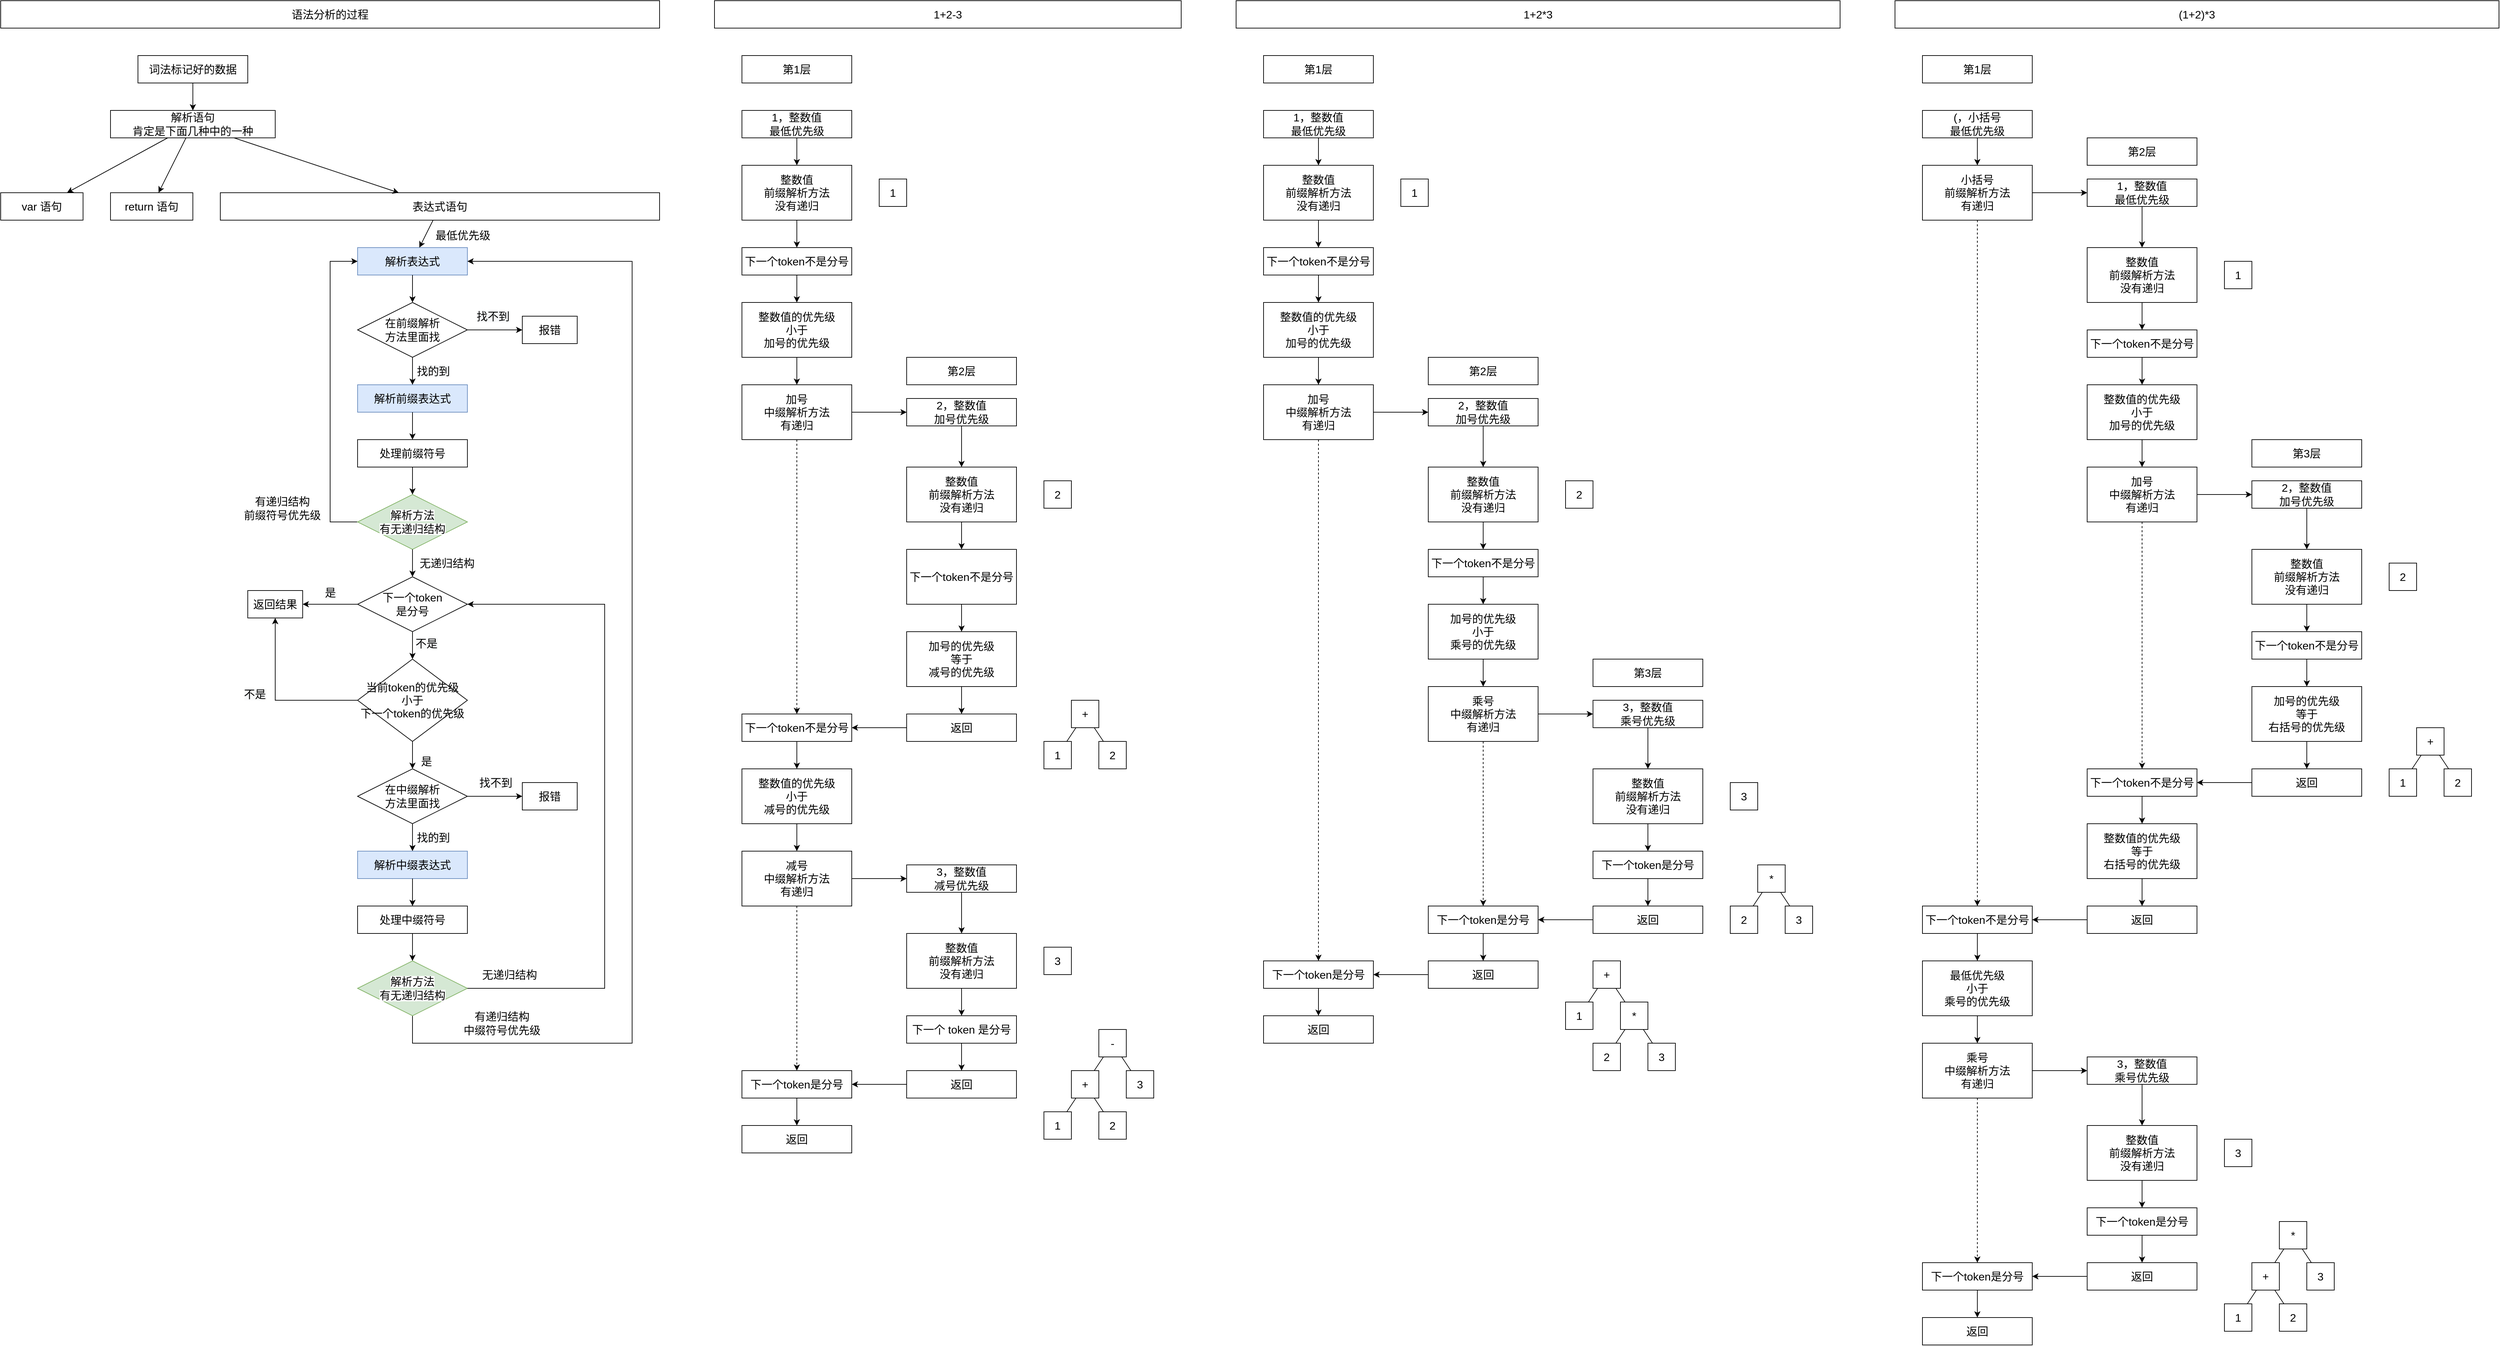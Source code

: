<mxfile version="17.4.2" type="device"><diagram id="JvQZjEMeZRY9UO6i-GPT" name="第 1 页"><mxGraphModel dx="1173" dy="703" grid="1" gridSize="10" guides="0" tooltips="1" connect="0" arrows="0" fold="1" page="1" pageScale="1" pageWidth="827" pageHeight="1169" math="0" shadow="0"><root><mxCell id="0"/><mxCell id="1" parent="0"/><mxCell id="F-8-vnuZ3WFg5yAsGbH2-1" value="语法分析的过程" style="rounded=0;whiteSpace=wrap;html=1;fontSize=16;" parent="1" vertex="1"><mxGeometry width="960" height="40" as="geometry"/></mxCell><mxCell id="F-8-vnuZ3WFg5yAsGbH2-2" value="词法标记好的数据" style="rounded=0;whiteSpace=wrap;html=1;fontSize=16;" parent="1" vertex="1"><mxGeometry x="200" y="80" width="160" height="40" as="geometry"/></mxCell><mxCell id="F-8-vnuZ3WFg5yAsGbH2-3" value="解析语句&lt;br&gt;&lt;span&gt;肯定是下面几种中的一种&lt;/span&gt;" style="rounded=0;whiteSpace=wrap;html=1;fontSize=16;" parent="1" vertex="1"><mxGeometry x="160" y="160" width="240" height="40" as="geometry"/></mxCell><mxCell id="F-8-vnuZ3WFg5yAsGbH2-4" value="var 语句" style="rounded=0;whiteSpace=wrap;html=1;fontSize=16;" parent="1" vertex="1"><mxGeometry y="280" width="120" height="40" as="geometry"/></mxCell><mxCell id="F-8-vnuZ3WFg5yAsGbH2-5" value="return 语句" style="rounded=0;whiteSpace=wrap;html=1;fontSize=16;" parent="1" vertex="1"><mxGeometry x="160" y="280" width="120" height="40" as="geometry"/></mxCell><mxCell id="F-8-vnuZ3WFg5yAsGbH2-6" value="表达式语句" style="rounded=0;whiteSpace=wrap;html=1;fontSize=16;" parent="1" vertex="1"><mxGeometry x="320" y="280" width="640" height="40" as="geometry"/></mxCell><mxCell id="F-8-vnuZ3WFg5yAsGbH2-7" value="解析表达式" style="rounded=0;whiteSpace=wrap;html=1;fontSize=16;fillColor=#dae8fc;strokeColor=#6c8ebf;" parent="1" vertex="1"><mxGeometry x="520" y="360" width="160" height="40" as="geometry"/></mxCell><mxCell id="F-8-vnuZ3WFg5yAsGbH2-13" value="解析前缀表达式" style="rounded=0;whiteSpace=wrap;html=1;fontSize=16;fillColor=#dae8fc;strokeColor=#6c8ebf;" parent="1" vertex="1"><mxGeometry x="520" y="560" width="160" height="40" as="geometry"/></mxCell><mxCell id="F-8-vnuZ3WFg5yAsGbH2-14" value="返回结果" style="rounded=0;whiteSpace=wrap;html=1;fontSize=16;" parent="1" vertex="1"><mxGeometry x="360" y="860" width="80" height="40" as="geometry"/></mxCell><mxCell id="F-8-vnuZ3WFg5yAsGbH2-15" value="" style="endArrow=classic;html=1;rounded=0;fontSize=16;" parent="1" source="F-8-vnuZ3WFg5yAsGbH2-29" target="F-8-vnuZ3WFg5yAsGbH2-14" edge="1"><mxGeometry width="50" height="50" relative="1" as="geometry"><mxPoint x="630" y="580" as="sourcePoint"/><mxPoint x="680" y="530" as="targetPoint"/></mxGeometry></mxCell><mxCell id="F-8-vnuZ3WFg5yAsGbH2-35" value="&lt;span style=&quot;background-color: rgb(248, 249, 250); font-size: 16px;&quot;&gt;是&lt;/span&gt;" style="edgeLabel;html=1;align=center;verticalAlign=middle;resizable=0;points=[];fontSize=16;" parent="F-8-vnuZ3WFg5yAsGbH2-15" vertex="1" connectable="0"><mxGeometry x="-0.65" y="-1" relative="1" as="geometry"><mxPoint x="-26" y="-16" as="offset"/></mxGeometry></mxCell><mxCell id="F-8-vnuZ3WFg5yAsGbH2-19" value="" style="endArrow=classic;html=1;rounded=0;fontSize=16;" parent="1" source="F-8-vnuZ3WFg5yAsGbH2-25" target="F-8-vnuZ3WFg5yAsGbH2-13" edge="1"><mxGeometry width="50" height="50" relative="1" as="geometry"><mxPoint x="500" y="530" as="sourcePoint"/><mxPoint x="650" y="480" as="targetPoint"/></mxGeometry></mxCell><mxCell id="f8B9OJ9XhxUG0NfvS2Un-1" value="&lt;span style=&quot;font-size: 16px ; background-color: rgb(248 , 249 , 250)&quot;&gt;找的到&lt;/span&gt;" style="edgeLabel;html=1;align=center;verticalAlign=middle;resizable=0;points=[];fontSize=16;" vertex="1" connectable="0" parent="F-8-vnuZ3WFg5yAsGbH2-19"><mxGeometry x="-0.453" y="3" relative="1" as="geometry"><mxPoint x="27" y="9" as="offset"/></mxGeometry></mxCell><mxCell id="F-8-vnuZ3WFg5yAsGbH2-21" value="" style="endArrow=classic;html=1;rounded=0;fontSize=16;" parent="1" source="F-8-vnuZ3WFg5yAsGbH2-26" target="F-8-vnuZ3WFg5yAsGbH2-41" edge="1"><mxGeometry width="50" height="50" relative="1" as="geometry"><mxPoint x="576.364" y="530" as="sourcePoint"/><mxPoint x="1091.25" y="680" as="targetPoint"/></mxGeometry></mxCell><mxCell id="F-8-vnuZ3WFg5yAsGbH2-38" value="是" style="edgeLabel;html=1;align=center;verticalAlign=middle;resizable=0;points=[];fontSize=16;" parent="F-8-vnuZ3WFg5yAsGbH2-21" vertex="1" connectable="0"><mxGeometry x="-0.425" y="-3" relative="1" as="geometry"><mxPoint x="23" y="17" as="offset"/></mxGeometry></mxCell><mxCell id="F-8-vnuZ3WFg5yAsGbH2-23" value="" style="endArrow=classic;html=1;rounded=0;fontSize=16;" parent="1" source="F-8-vnuZ3WFg5yAsGbH2-7" target="F-8-vnuZ3WFg5yAsGbH2-25" edge="1"><mxGeometry width="50" height="50" relative="1" as="geometry"><mxPoint x="510" y="540" as="sourcePoint"/><mxPoint x="520" y="490" as="targetPoint"/></mxGeometry></mxCell><mxCell id="F-8-vnuZ3WFg5yAsGbH2-25" value="&lt;span style=&quot;font-size: 16px;&quot;&gt;在前缀解析&lt;br style=&quot;font-size: 16px;&quot;&gt;方法里面找&lt;/span&gt;" style="rhombus;whiteSpace=wrap;html=1;fontSize=16;" parent="1" vertex="1"><mxGeometry x="520" y="440" width="160" height="80" as="geometry"/></mxCell><mxCell id="F-8-vnuZ3WFg5yAsGbH2-26" value="当前token的优先级&lt;br style=&quot;font-size: 16px;&quot;&gt;小于&lt;br style=&quot;font-size: 16px;&quot;&gt;下一个token的优先级" style="rhombus;whiteSpace=wrap;html=1;fontSize=16;" parent="1" vertex="1"><mxGeometry x="520" y="960" width="160" height="120" as="geometry"/></mxCell><mxCell id="F-8-vnuZ3WFg5yAsGbH2-27" value="" style="endArrow=classic;html=1;rounded=0;fontSize=16;" parent="1" source="F-8-vnuZ3WFg5yAsGbH2-25" target="F-8-vnuZ3WFg5yAsGbH2-47" edge="1"><mxGeometry width="50" height="50" relative="1" as="geometry"><mxPoint x="778" y="554" as="sourcePoint"/><mxPoint x="660" y="580" as="targetPoint"/></mxGeometry></mxCell><mxCell id="F-8-vnuZ3WFg5yAsGbH2-37" value="&lt;span style=&quot;background-color: rgb(248, 249, 250); font-size: 16px;&quot;&gt;找不到&lt;/span&gt;" style="edgeLabel;html=1;align=center;verticalAlign=middle;resizable=0;points=[];fontSize=16;" parent="F-8-vnuZ3WFg5yAsGbH2-27" vertex="1" connectable="0"><mxGeometry x="-0.336" y="2" relative="1" as="geometry"><mxPoint x="10" y="-18" as="offset"/></mxGeometry></mxCell><mxCell id="F-8-vnuZ3WFg5yAsGbH2-29" value="下一个token&lt;br style=&quot;font-size: 16px;&quot;&gt;是分号" style="rhombus;whiteSpace=wrap;html=1;fontSize=16;" parent="1" vertex="1"><mxGeometry x="520" y="840" width="160" height="80" as="geometry"/></mxCell><mxCell id="F-8-vnuZ3WFg5yAsGbH2-32" value="" style="endArrow=classic;html=1;rounded=0;fontSize=16;" parent="1" source="F-8-vnuZ3WFg5yAsGbH2-29" target="F-8-vnuZ3WFg5yAsGbH2-26" edge="1"><mxGeometry width="50" height="50" relative="1" as="geometry"><mxPoint x="515.714" y="807.143" as="sourcePoint"/><mxPoint x="526.923" y="880" as="targetPoint"/></mxGeometry></mxCell><mxCell id="F-8-vnuZ3WFg5yAsGbH2-34" value="&lt;span style=&quot;background-color: rgb(248, 249, 250); font-size: 16px;&quot;&gt;不是&lt;/span&gt;" style="edgeLabel;html=1;align=center;verticalAlign=middle;resizable=0;points=[];fontSize=16;" parent="F-8-vnuZ3WFg5yAsGbH2-32" vertex="1" connectable="0"><mxGeometry x="0.17" y="2" relative="1" as="geometry"><mxPoint x="18" y="-7" as="offset"/></mxGeometry></mxCell><mxCell id="F-8-vnuZ3WFg5yAsGbH2-39" value="" style="endArrow=classic;html=1;rounded=0;fontSize=16;" parent="1" source="F-8-vnuZ3WFg5yAsGbH2-26" target="F-8-vnuZ3WFg5yAsGbH2-14" edge="1"><mxGeometry width="50" height="50" relative="1" as="geometry"><mxPoint x="685.217" y="747.391" as="sourcePoint"/><mxPoint x="844.286" y="808.571" as="targetPoint"/><Array as="points"><mxPoint x="400" y="1020"/></Array></mxGeometry></mxCell><mxCell id="F-8-vnuZ3WFg5yAsGbH2-40" value="&lt;span style=&quot;background-color: rgb(248, 249, 250); font-size: 16px;&quot;&gt;不是&lt;/span&gt;" style="edgeLabel;html=1;align=center;verticalAlign=middle;resizable=0;points=[];fontSize=16;" parent="F-8-vnuZ3WFg5yAsGbH2-39" vertex="1" connectable="0"><mxGeometry x="0.17" y="2" relative="1" as="geometry"><mxPoint x="-28" y="11" as="offset"/></mxGeometry></mxCell><mxCell id="F-8-vnuZ3WFg5yAsGbH2-41" value="在中缀解析&lt;br style=&quot;font-size: 16px;&quot;&gt;方法里面找" style="rhombus;whiteSpace=wrap;html=1;fontSize=16;" parent="1" vertex="1"><mxGeometry x="520" y="1120" width="160" height="80" as="geometry"/></mxCell><mxCell id="F-8-vnuZ3WFg5yAsGbH2-42" value="" style="endArrow=classic;html=1;rounded=0;fontSize=16;" parent="1" source="F-8-vnuZ3WFg5yAsGbH2-41" target="F-8-vnuZ3WFg5yAsGbH2-48" edge="1"><mxGeometry width="50" height="50" relative="1" as="geometry"><mxPoint x="890" y="542" as="sourcePoint"/><mxPoint x="1130" y="690" as="targetPoint"/></mxGeometry></mxCell><mxCell id="F-8-vnuZ3WFg5yAsGbH2-43" value="&lt;span style=&quot;background-color: rgb(248, 249, 250); font-size: 16px;&quot;&gt;找的到&lt;/span&gt;" style="edgeLabel;html=1;align=center;verticalAlign=middle;resizable=0;points=[];fontSize=16;" parent="F-8-vnuZ3WFg5yAsGbH2-42" vertex="1" connectable="0"><mxGeometry x="0.344" y="3" relative="1" as="geometry"><mxPoint x="27" y="-7" as="offset"/></mxGeometry></mxCell><mxCell id="F-8-vnuZ3WFg5yAsGbH2-44" value="" style="endArrow=classic;html=1;rounded=0;fontSize=16;" parent="1" source="F-8-vnuZ3WFg5yAsGbH2-41" target="f8B9OJ9XhxUG0NfvS2Un-2" edge="1"><mxGeometry width="50" height="50" relative="1" as="geometry"><mxPoint x="474.127" y="537.937" as="sourcePoint"/><mxPoint x="615.873" y="702.063" as="targetPoint"/></mxGeometry></mxCell><mxCell id="F-8-vnuZ3WFg5yAsGbH2-45" value="&lt;span style=&quot;background-color: rgb(248, 249, 250); font-size: 16px;&quot;&gt;找不到&lt;/span&gt;" style="edgeLabel;html=1;align=center;verticalAlign=middle;resizable=0;points=[];fontSize=16;" parent="F-8-vnuZ3WFg5yAsGbH2-44" vertex="1" connectable="0"><mxGeometry x="-0.336" y="2" relative="1" as="geometry"><mxPoint x="14" y="-18" as="offset"/></mxGeometry></mxCell><mxCell id="F-8-vnuZ3WFg5yAsGbH2-47" value="报错" style="rounded=0;whiteSpace=wrap;html=1;fontSize=16;" parent="1" vertex="1"><mxGeometry x="760" y="460" width="80" height="40" as="geometry"/></mxCell><mxCell id="F-8-vnuZ3WFg5yAsGbH2-48" value="解析中缀表达式" style="rounded=0;whiteSpace=wrap;html=1;fontSize=16;fillColor=#dae8fc;strokeColor=#6c8ebf;" parent="1" vertex="1"><mxGeometry x="520" y="1240" width="160" height="40" as="geometry"/></mxCell><mxCell id="F-8-vnuZ3WFg5yAsGbH2-50" value="" style="endArrow=classic;html=1;rounded=0;fontSize=16;" parent="1" source="F-8-vnuZ3WFg5yAsGbH2-3" target="F-8-vnuZ3WFg5yAsGbH2-4" edge="1"><mxGeometry width="50" height="50" relative="1" as="geometry"><mxPoint x="380" y="420" as="sourcePoint"/><mxPoint x="430" y="370" as="targetPoint"/></mxGeometry></mxCell><mxCell id="F-8-vnuZ3WFg5yAsGbH2-52" value="" style="endArrow=classic;html=1;rounded=0;fontSize=16;" parent="1" source="F-8-vnuZ3WFg5yAsGbH2-3" target="F-8-vnuZ3WFg5yAsGbH2-5" edge="1"><mxGeometry width="50" height="50" relative="1" as="geometry"><mxPoint x="256.667" y="210" as="sourcePoint"/><mxPoint x="123.333" y="290" as="targetPoint"/></mxGeometry></mxCell><mxCell id="F-8-vnuZ3WFg5yAsGbH2-53" value="" style="endArrow=classic;html=1;rounded=0;fontSize=16;" parent="1" source="F-8-vnuZ3WFg5yAsGbH2-3" target="F-8-vnuZ3WFg5yAsGbH2-6" edge="1"><mxGeometry width="50" height="50" relative="1" as="geometry"><mxPoint x="291.667" y="210" as="sourcePoint"/><mxPoint x="298.333" y="290" as="targetPoint"/></mxGeometry></mxCell><mxCell id="F-8-vnuZ3WFg5yAsGbH2-54" value="" style="endArrow=classic;html=1;rounded=0;fontSize=16;" parent="1" source="F-8-vnuZ3WFg5yAsGbH2-6" target="F-8-vnuZ3WFg5yAsGbH2-7" edge="1"><mxGeometry width="50" height="50" relative="1" as="geometry"><mxPoint x="410" y="210" as="sourcePoint"/><mxPoint x="570" y="290" as="targetPoint"/></mxGeometry></mxCell><mxCell id="F-8-vnuZ3WFg5yAsGbH2-79" value="最低优先级" style="edgeLabel;html=1;align=center;verticalAlign=middle;resizable=0;points=[];fontSize=16;" parent="F-8-vnuZ3WFg5yAsGbH2-54" vertex="1" connectable="0"><mxGeometry x="-0.333" y="3" relative="1" as="geometry"><mxPoint x="47" y="7" as="offset"/></mxGeometry></mxCell><mxCell id="F-8-vnuZ3WFg5yAsGbH2-55" value="" style="endArrow=classic;html=1;rounded=0;fontSize=16;" parent="1" source="F-8-vnuZ3WFg5yAsGbH2-2" target="F-8-vnuZ3WFg5yAsGbH2-3" edge="1"><mxGeometry width="50" height="50" relative="1" as="geometry"><mxPoint x="254" y="61" as="sourcePoint"/><mxPoint x="530" y="400" as="targetPoint"/></mxGeometry></mxCell><mxCell id="F-8-vnuZ3WFg5yAsGbH2-56" value="1+2-3" style="rounded=0;whiteSpace=wrap;html=1;fontSize=16;" parent="1" vertex="1"><mxGeometry x="1040" width="680" height="40" as="geometry"/></mxCell><mxCell id="F-8-vnuZ3WFg5yAsGbH2-57" value="1，整数值&lt;br style=&quot;font-size: 16px;&quot;&gt;最低优先级" style="rounded=0;whiteSpace=wrap;html=1;fontSize=16;" parent="1" vertex="1"><mxGeometry x="1080" y="160" width="160" height="40" as="geometry"/></mxCell><mxCell id="F-8-vnuZ3WFg5yAsGbH2-59" value="整数值&lt;br style=&quot;font-size: 16px;&quot;&gt;前缀解析方法&lt;br style=&quot;font-size: 16px;&quot;&gt;没有递归" style="rounded=0;whiteSpace=wrap;html=1;fontSize=16;" parent="1" vertex="1"><mxGeometry x="1080" y="240" width="160" height="80" as="geometry"/></mxCell><mxCell id="F-8-vnuZ3WFg5yAsGbH2-60" value="下一个token不是分号" style="rounded=0;whiteSpace=wrap;html=1;fontSize=16;" parent="1" vertex="1"><mxGeometry x="1080" y="360" width="160" height="40" as="geometry"/></mxCell><mxCell id="F-8-vnuZ3WFg5yAsGbH2-61" value="加号&lt;br style=&quot;font-size: 16px;&quot;&gt;中缀解析方法&lt;br style=&quot;font-size: 16px;&quot;&gt;有递归" style="rounded=0;whiteSpace=wrap;html=1;fontSize=16;" parent="1" vertex="1"><mxGeometry x="1080" y="560" width="160" height="80" as="geometry"/></mxCell><mxCell id="F-8-vnuZ3WFg5yAsGbH2-62" value="整数值的优先级&lt;br style=&quot;font-size: 16px&quot;&gt;小于&lt;br&gt;减号的优先级" style="rounded=0;whiteSpace=wrap;html=1;fontSize=16;" parent="1" vertex="1"><mxGeometry x="1080" y="1120" width="160" height="80" as="geometry"/></mxCell><mxCell id="F-8-vnuZ3WFg5yAsGbH2-69" value="" style="endArrow=classic;html=1;rounded=0;fontSize=16;" parent="1" source="F-8-vnuZ3WFg5yAsGbH2-86" target="F-8-vnuZ3WFg5yAsGbH2-7" edge="1"><mxGeometry width="50" height="50" relative="1" as="geometry"><mxPoint x="430" y="650" as="sourcePoint"/><mxPoint x="480" y="600" as="targetPoint"/><Array as="points"><mxPoint x="480" y="760"/><mxPoint x="480" y="380"/></Array></mxGeometry></mxCell><mxCell id="F-8-vnuZ3WFg5yAsGbH2-70" value="有递归结构&lt;br style=&quot;font-size: 16px;&quot;&gt;前缀符号优先级" style="edgeLabel;html=1;align=center;verticalAlign=middle;resizable=0;points=[];fontSize=16;" parent="F-8-vnuZ3WFg5yAsGbH2-69" vertex="1" connectable="0"><mxGeometry x="-0.111" y="-2" relative="1" as="geometry"><mxPoint x="-72" y="144" as="offset"/></mxGeometry></mxCell><mxCell id="F-8-vnuZ3WFg5yAsGbH2-72" value="" style="endArrow=classic;html=1;rounded=0;fontSize=16;" parent="1" source="F-8-vnuZ3WFg5yAsGbH2-80" target="F-8-vnuZ3WFg5yAsGbH2-7" edge="1"><mxGeometry width="50" height="50" relative="1" as="geometry"><mxPoint x="810" y="490" as="sourcePoint"/><mxPoint x="568.095" y="460" as="targetPoint"/><Array as="points"><mxPoint x="600" y="1520"/><mxPoint x="920" y="1520"/><mxPoint x="920" y="380"/></Array></mxGeometry></mxCell><mxCell id="F-8-vnuZ3WFg5yAsGbH2-73" value="有递归结构&lt;br style=&quot;font-size: 16px;&quot;&gt;中缀符号优先级" style="edgeLabel;html=1;align=center;verticalAlign=middle;resizable=0;points=[];fontSize=16;" parent="F-8-vnuZ3WFg5yAsGbH2-72" vertex="1" connectable="0"><mxGeometry x="-0.111" y="-2" relative="1" as="geometry"><mxPoint x="-192" y="384" as="offset"/></mxGeometry></mxCell><mxCell id="F-8-vnuZ3WFg5yAsGbH2-74" value="处理中缀符号" style="rounded=0;whiteSpace=wrap;html=1;fontSize=16;" parent="1" vertex="1"><mxGeometry x="520" y="1320" width="160" height="40" as="geometry"/></mxCell><mxCell id="F-8-vnuZ3WFg5yAsGbH2-76" value="" style="endArrow=classic;html=1;rounded=0;fontSize=16;" parent="1" source="F-8-vnuZ3WFg5yAsGbH2-48" target="F-8-vnuZ3WFg5yAsGbH2-74" edge="1"><mxGeometry width="50" height="50" relative="1" as="geometry"><mxPoint x="720" y="590" as="sourcePoint"/><mxPoint x="770" y="540" as="targetPoint"/></mxGeometry></mxCell><mxCell id="F-8-vnuZ3WFg5yAsGbH2-77" value="处理前缀符号" style="rounded=0;whiteSpace=wrap;html=1;fontSize=16;" parent="1" vertex="1"><mxGeometry x="520" y="640" width="160" height="40" as="geometry"/></mxCell><mxCell id="F-8-vnuZ3WFg5yAsGbH2-78" value="" style="endArrow=classic;html=1;rounded=0;fontSize=16;" parent="1" source="F-8-vnuZ3WFg5yAsGbH2-13" target="F-8-vnuZ3WFg5yAsGbH2-77" edge="1"><mxGeometry width="50" height="50" relative="1" as="geometry"><mxPoint x="1030" y="400" as="sourcePoint"/><mxPoint x="1030" y="460" as="targetPoint"/></mxGeometry></mxCell><mxCell id="F-8-vnuZ3WFg5yAsGbH2-80" value="&lt;span style=&quot;background-color: rgb(255, 255, 255); font-size: 16px;&quot;&gt;解析方法&lt;br style=&quot;font-size: 16px;&quot;&gt;有无递归结构&lt;/span&gt;" style="rhombus;whiteSpace=wrap;html=1;fontSize=16;fillColor=#d5e8d4;strokeColor=#82b366;" parent="1" vertex="1"><mxGeometry x="520" y="1400" width="160" height="80" as="geometry"/></mxCell><mxCell id="F-8-vnuZ3WFg5yAsGbH2-81" value="" style="endArrow=classic;html=1;rounded=0;fontSize=16;" parent="1" source="F-8-vnuZ3WFg5yAsGbH2-74" target="F-8-vnuZ3WFg5yAsGbH2-80" edge="1"><mxGeometry width="50" height="50" relative="1" as="geometry"><mxPoint x="1134.545" y="510" as="sourcePoint"/><mxPoint x="1115.455" y="440" as="targetPoint"/></mxGeometry></mxCell><mxCell id="F-8-vnuZ3WFg5yAsGbH2-83" value="" style="endArrow=classic;html=1;rounded=0;fontSize=16;" parent="1" source="F-8-vnuZ3WFg5yAsGbH2-80" target="F-8-vnuZ3WFg5yAsGbH2-29" edge="1"><mxGeometry width="50" height="50" relative="1" as="geometry"><mxPoint x="1020" y="415.5" as="sourcePoint"/><mxPoint x="948.095" y="411.905" as="targetPoint"/><Array as="points"><mxPoint x="880" y="1440"/><mxPoint x="880" y="880"/></Array></mxGeometry></mxCell><mxCell id="F-8-vnuZ3WFg5yAsGbH2-85" value="无递归结构" style="edgeLabel;html=1;align=center;verticalAlign=middle;resizable=0;points=[];fontSize=16;" parent="F-8-vnuZ3WFg5yAsGbH2-83" vertex="1" connectable="0"><mxGeometry x="-0.712" y="3" relative="1" as="geometry"><mxPoint x="-77" y="-17" as="offset"/></mxGeometry></mxCell><mxCell id="F-8-vnuZ3WFg5yAsGbH2-86" value="&lt;span style=&quot;background-color: rgb(255, 255, 255); font-size: 16px;&quot;&gt;解析方法&lt;br style=&quot;font-size: 16px;&quot;&gt;有无递归结构&lt;/span&gt;" style="rhombus;whiteSpace=wrap;html=1;fontSize=16;fillColor=#d5e8d4;strokeColor=#82b366;" parent="1" vertex="1"><mxGeometry x="520" y="720" width="160" height="80" as="geometry"/></mxCell><mxCell id="F-8-vnuZ3WFg5yAsGbH2-89" value="" style="endArrow=classic;html=1;rounded=0;fontSize=16;" parent="1" source="F-8-vnuZ3WFg5yAsGbH2-86" target="F-8-vnuZ3WFg5yAsGbH2-29" edge="1"><mxGeometry width="50" height="50" relative="1" as="geometry"><mxPoint x="936.19" y="420.952" as="sourcePoint"/><mxPoint x="488.986" y="814.493" as="targetPoint"/></mxGeometry></mxCell><mxCell id="F-8-vnuZ3WFg5yAsGbH2-90" value="无递归结构" style="edgeLabel;html=1;align=center;verticalAlign=middle;resizable=0;points=[];fontSize=16;" parent="F-8-vnuZ3WFg5yAsGbH2-89" vertex="1" connectable="0"><mxGeometry x="-0.712" y="3" relative="1" as="geometry"><mxPoint x="47" y="14" as="offset"/></mxGeometry></mxCell><mxCell id="F-8-vnuZ3WFg5yAsGbH2-93" value="" style="endArrow=classic;html=1;rounded=0;fontSize=16;" parent="1" source="F-8-vnuZ3WFg5yAsGbH2-77" target="F-8-vnuZ3WFg5yAsGbH2-86" edge="1"><mxGeometry width="50" height="50" relative="1" as="geometry"><mxPoint x="412" y="700" as="sourcePoint"/><mxPoint x="238" y="640" as="targetPoint"/></mxGeometry></mxCell><mxCell id="F-8-vnuZ3WFg5yAsGbH2-95" value="2，整数值&lt;br style=&quot;font-size: 16px;&quot;&gt;加号优先级" style="rounded=0;whiteSpace=wrap;html=1;fontSize=16;" parent="1" vertex="1"><mxGeometry x="1320" y="580" width="160" height="40" as="geometry"/></mxCell><mxCell id="F-8-vnuZ3WFg5yAsGbH2-96" value="整数值&lt;br style=&quot;font-size: 16px;&quot;&gt;前缀解析方法&lt;br style=&quot;font-size: 16px;&quot;&gt;没有递归" style="rounded=0;whiteSpace=wrap;html=1;fontSize=16;" parent="1" vertex="1"><mxGeometry x="1320" y="680" width="160" height="80" as="geometry"/></mxCell><mxCell id="F-8-vnuZ3WFg5yAsGbH2-97" value="下一个token不是分号&lt;br style=&quot;font-size: 16px&quot;&gt;" style="rounded=0;whiteSpace=wrap;html=1;fontSize=16;" parent="1" vertex="1"><mxGeometry x="1320" y="800" width="160" height="80" as="geometry"/></mxCell><mxCell id="F-8-vnuZ3WFg5yAsGbH2-99" value="1" style="rounded=0;whiteSpace=wrap;html=1;fontSize=16;" parent="1" vertex="1"><mxGeometry x="1520" y="1080" width="40" height="40" as="geometry"/></mxCell><mxCell id="F-8-vnuZ3WFg5yAsGbH2-100" value="+" style="rounded=0;whiteSpace=wrap;html=1;fontSize=16;" parent="1" vertex="1"><mxGeometry x="1560" y="1020" width="40" height="40" as="geometry"/></mxCell><mxCell id="F-8-vnuZ3WFg5yAsGbH2-101" value="2" style="rounded=0;whiteSpace=wrap;html=1;fontSize=16;" parent="1" vertex="1"><mxGeometry x="1600" y="1080" width="40" height="40" as="geometry"/></mxCell><mxCell id="F-8-vnuZ3WFg5yAsGbH2-102" value="减号&lt;br style=&quot;font-size: 16px;&quot;&gt;中缀解析方法&lt;br style=&quot;font-size: 16px;&quot;&gt;有递归" style="rounded=0;whiteSpace=wrap;html=1;fontSize=16;" parent="1" vertex="1"><mxGeometry x="1080" y="1240" width="160" height="80" as="geometry"/></mxCell><mxCell id="F-8-vnuZ3WFg5yAsGbH2-103" value="3，整数值&lt;br style=&quot;font-size: 16px;&quot;&gt;减号优先级" style="rounded=0;whiteSpace=wrap;html=1;fontSize=16;" parent="1" vertex="1"><mxGeometry x="1320" y="1260" width="160" height="40" as="geometry"/></mxCell><mxCell id="F-8-vnuZ3WFg5yAsGbH2-104" value="整数值&lt;br style=&quot;font-size: 16px;&quot;&gt;前缀解析方法&lt;br style=&quot;font-size: 16px;&quot;&gt;没有递归" style="rounded=0;whiteSpace=wrap;html=1;fontSize=16;" parent="1" vertex="1"><mxGeometry x="1320" y="1360" width="160" height="80" as="geometry"/></mxCell><mxCell id="F-8-vnuZ3WFg5yAsGbH2-105" value="下一个 token 是分号" style="rounded=0;whiteSpace=wrap;html=1;fontSize=16;" parent="1" vertex="1"><mxGeometry x="1320" y="1480" width="160" height="40" as="geometry"/></mxCell><mxCell id="F-8-vnuZ3WFg5yAsGbH2-106" value="1" style="rounded=0;whiteSpace=wrap;html=1;fontSize=16;" parent="1" vertex="1"><mxGeometry x="1520" y="1620" width="40" height="40" as="geometry"/></mxCell><mxCell id="F-8-vnuZ3WFg5yAsGbH2-107" value="+" style="rounded=0;whiteSpace=wrap;html=1;fontSize=16;" parent="1" vertex="1"><mxGeometry x="1560" y="1560" width="40" height="40" as="geometry"/></mxCell><mxCell id="F-8-vnuZ3WFg5yAsGbH2-108" value="2" style="rounded=0;whiteSpace=wrap;html=1;fontSize=16;" parent="1" vertex="1"><mxGeometry x="1600" y="1620" width="40" height="40" as="geometry"/></mxCell><mxCell id="F-8-vnuZ3WFg5yAsGbH2-109" value="-" style="rounded=0;whiteSpace=wrap;html=1;fontSize=16;" parent="1" vertex="1"><mxGeometry x="1600" y="1500" width="40" height="40" as="geometry"/></mxCell><mxCell id="F-8-vnuZ3WFg5yAsGbH2-110" value="3" style="rounded=0;whiteSpace=wrap;html=1;fontSize=16;" parent="1" vertex="1"><mxGeometry x="1640" y="1560" width="40" height="40" as="geometry"/></mxCell><mxCell id="F-8-vnuZ3WFg5yAsGbH2-111" value="" style="endArrow=none;html=1;rounded=0;fontSize=16;" parent="1" source="F-8-vnuZ3WFg5yAsGbH2-107" target="F-8-vnuZ3WFg5yAsGbH2-109" edge="1"><mxGeometry width="50" height="50" relative="1" as="geometry"><mxPoint x="1590" y="1520" as="sourcePoint"/><mxPoint x="1640" y="1470" as="targetPoint"/></mxGeometry></mxCell><mxCell id="F-8-vnuZ3WFg5yAsGbH2-113" value="" style="endArrow=none;html=1;rounded=0;fontSize=16;" parent="1" source="F-8-vnuZ3WFg5yAsGbH2-110" target="F-8-vnuZ3WFg5yAsGbH2-109" edge="1"><mxGeometry width="50" height="50" relative="1" as="geometry"><mxPoint x="1838" y="1660" as="sourcePoint"/><mxPoint x="1902" y="1620" as="targetPoint"/></mxGeometry></mxCell><mxCell id="F-8-vnuZ3WFg5yAsGbH2-114" value="" style="endArrow=none;html=1;rounded=0;fontSize=16;" parent="1" source="F-8-vnuZ3WFg5yAsGbH2-108" target="F-8-vnuZ3WFg5yAsGbH2-107" edge="1"><mxGeometry width="50" height="50" relative="1" as="geometry"><mxPoint x="1905" y="1560" as="sourcePoint"/><mxPoint x="1845" y="1520" as="targetPoint"/></mxGeometry></mxCell><mxCell id="F-8-vnuZ3WFg5yAsGbH2-115" value="" style="endArrow=none;html=1;rounded=0;fontSize=16;" parent="1" source="F-8-vnuZ3WFg5yAsGbH2-106" target="F-8-vnuZ3WFg5yAsGbH2-107" edge="1"><mxGeometry width="50" height="50" relative="1" as="geometry"><mxPoint x="1740" y="1660" as="sourcePoint"/><mxPoint x="1690" y="1630" as="targetPoint"/></mxGeometry></mxCell><mxCell id="F-8-vnuZ3WFg5yAsGbH2-116" value="" style="endArrow=none;html=1;rounded=0;fontSize=16;" parent="1" source="F-8-vnuZ3WFg5yAsGbH2-99" target="F-8-vnuZ3WFg5yAsGbH2-100" edge="1"><mxGeometry width="50" height="50" relative="1" as="geometry"><mxPoint x="1723.636" y="1570" as="sourcePoint"/><mxPoint x="1796.364" y="1520" as="targetPoint"/></mxGeometry></mxCell><mxCell id="F-8-vnuZ3WFg5yAsGbH2-117" value="" style="endArrow=none;html=1;rounded=0;fontSize=16;" parent="1" source="F-8-vnuZ3WFg5yAsGbH2-101" target="F-8-vnuZ3WFg5yAsGbH2-100" edge="1"><mxGeometry width="50" height="50" relative="1" as="geometry"><mxPoint x="1590" y="1110" as="sourcePoint"/><mxPoint x="1630" y="1080" as="targetPoint"/></mxGeometry></mxCell><mxCell id="F-8-vnuZ3WFg5yAsGbH2-118" value="返回" style="rounded=0;whiteSpace=wrap;html=1;fontSize=16;" parent="1" vertex="1"><mxGeometry x="1320" y="1040" width="160" height="40" as="geometry"/></mxCell><mxCell id="F-8-vnuZ3WFg5yAsGbH2-119" value="返回" style="rounded=0;whiteSpace=wrap;html=1;fontSize=16;" parent="1" vertex="1"><mxGeometry x="1320" y="1560" width="160" height="40" as="geometry"/></mxCell><mxCell id="F-8-vnuZ3WFg5yAsGbH2-120" value="1+2*3" style="rounded=0;whiteSpace=wrap;html=1;fontSize=16;" parent="1" vertex="1"><mxGeometry x="1800" width="880" height="40" as="geometry"/></mxCell><mxCell id="F-8-vnuZ3WFg5yAsGbH2-121" value="1，整数值&lt;br style=&quot;font-size: 16px;&quot;&gt;最低优先级" style="rounded=0;whiteSpace=wrap;html=1;fontSize=16;" parent="1" vertex="1"><mxGeometry x="1840" y="160" width="160" height="40" as="geometry"/></mxCell><mxCell id="F-8-vnuZ3WFg5yAsGbH2-122" value="整数值&lt;br style=&quot;font-size: 16px;&quot;&gt;前缀解析方法&lt;br style=&quot;font-size: 16px;&quot;&gt;没有递归" style="rounded=0;whiteSpace=wrap;html=1;fontSize=16;" parent="1" vertex="1"><mxGeometry x="1840" y="240" width="160" height="80" as="geometry"/></mxCell><mxCell id="F-8-vnuZ3WFg5yAsGbH2-123" value="下一个token不是分号&lt;br style=&quot;font-size: 16px&quot;&gt;" style="rounded=0;whiteSpace=wrap;html=1;fontSize=16;" parent="1" vertex="1"><mxGeometry x="1840" y="360" width="160" height="40" as="geometry"/></mxCell><mxCell id="F-8-vnuZ3WFg5yAsGbH2-124" value="加号&lt;br style=&quot;font-size: 16px;&quot;&gt;中缀解析方法&lt;br style=&quot;font-size: 16px;&quot;&gt;有递归" style="rounded=0;whiteSpace=wrap;html=1;fontSize=16;" parent="1" vertex="1"><mxGeometry x="1840" y="560" width="160" height="80" as="geometry"/></mxCell><mxCell id="F-8-vnuZ3WFg5yAsGbH2-125" value="2，整数值&lt;br style=&quot;font-size: 16px;&quot;&gt;加号优先级" style="rounded=0;whiteSpace=wrap;html=1;fontSize=16;" parent="1" vertex="1"><mxGeometry x="2080" y="580" width="160" height="40" as="geometry"/></mxCell><mxCell id="F-8-vnuZ3WFg5yAsGbH2-126" value="整数值&lt;br style=&quot;font-size: 16px;&quot;&gt;前缀解析方法&lt;br style=&quot;font-size: 16px;&quot;&gt;没有递归" style="rounded=0;whiteSpace=wrap;html=1;fontSize=16;" parent="1" vertex="1"><mxGeometry x="2080" y="680" width="160" height="80" as="geometry"/></mxCell><mxCell id="F-8-vnuZ3WFg5yAsGbH2-127" value="下一个token不是分号&lt;br style=&quot;font-size: 16px&quot;&gt;" style="rounded=0;whiteSpace=wrap;html=1;fontSize=16;" parent="1" vertex="1"><mxGeometry x="2080" y="800" width="160" height="40" as="geometry"/></mxCell><mxCell id="F-8-vnuZ3WFg5yAsGbH2-129" value="下一个token是分号" style="rounded=0;whiteSpace=wrap;html=1;fontSize=16;" parent="1" vertex="1"><mxGeometry x="1080" y="1560" width="160" height="40" as="geometry"/></mxCell><mxCell id="F-8-vnuZ3WFg5yAsGbH2-130" value="返回" style="rounded=0;whiteSpace=wrap;html=1;fontSize=16;" parent="1" vertex="1"><mxGeometry x="1080" y="1640" width="160" height="40" as="geometry"/></mxCell><mxCell id="F-8-vnuZ3WFg5yAsGbH2-131" value="乘号&lt;br style=&quot;font-size: 16px;&quot;&gt;中缀解析方法&lt;br style=&quot;font-size: 16px;&quot;&gt;有递归" style="rounded=0;whiteSpace=wrap;html=1;fontSize=16;" parent="1" vertex="1"><mxGeometry x="2080" y="1000" width="160" height="80" as="geometry"/></mxCell><mxCell id="F-8-vnuZ3WFg5yAsGbH2-132" value="3，整数值&lt;br style=&quot;font-size: 16px;&quot;&gt;乘号优先级" style="rounded=0;whiteSpace=wrap;html=1;fontSize=16;" parent="1" vertex="1"><mxGeometry x="2320" y="1020" width="160" height="40" as="geometry"/></mxCell><mxCell id="F-8-vnuZ3WFg5yAsGbH2-133" value="整数值&lt;br style=&quot;font-size: 16px;&quot;&gt;前缀解析方法&lt;br style=&quot;font-size: 16px;&quot;&gt;没有递归" style="rounded=0;whiteSpace=wrap;html=1;fontSize=16;" parent="1" vertex="1"><mxGeometry x="2320" y="1120" width="160" height="80" as="geometry"/></mxCell><mxCell id="F-8-vnuZ3WFg5yAsGbH2-135" value="下一个token是分号" style="rounded=0;whiteSpace=wrap;html=1;fontSize=16;" parent="1" vertex="1"><mxGeometry x="2320" y="1240" width="160" height="40" as="geometry"/></mxCell><mxCell id="F-8-vnuZ3WFg5yAsGbH2-136" value="返回" style="rounded=0;whiteSpace=wrap;html=1;fontSize=16;" parent="1" vertex="1"><mxGeometry x="2320" y="1320" width="160" height="40" as="geometry"/></mxCell><mxCell id="F-8-vnuZ3WFg5yAsGbH2-137" value="2" style="rounded=0;whiteSpace=wrap;html=1;fontSize=16;" parent="1" vertex="1"><mxGeometry x="2520" y="1320" width="40" height="40" as="geometry"/></mxCell><mxCell id="F-8-vnuZ3WFg5yAsGbH2-138" value="*" style="rounded=0;whiteSpace=wrap;html=1;fontSize=16;" parent="1" vertex="1"><mxGeometry x="2560" y="1260" width="40" height="40" as="geometry"/></mxCell><mxCell id="F-8-vnuZ3WFg5yAsGbH2-139" value="3" style="rounded=0;whiteSpace=wrap;html=1;fontSize=16;" parent="1" vertex="1"><mxGeometry x="2600" y="1320" width="40" height="40" as="geometry"/></mxCell><mxCell id="F-8-vnuZ3WFg5yAsGbH2-140" value="" style="endArrow=none;html=1;rounded=0;fontSize=16;" parent="1" source="F-8-vnuZ3WFg5yAsGbH2-137" target="F-8-vnuZ3WFg5yAsGbH2-138" edge="1"><mxGeometry width="50" height="50" relative="1" as="geometry"><mxPoint x="2723.636" y="1810" as="sourcePoint"/><mxPoint x="2796.364" y="1760" as="targetPoint"/></mxGeometry></mxCell><mxCell id="F-8-vnuZ3WFg5yAsGbH2-141" value="" style="endArrow=none;html=1;rounded=0;fontSize=16;" parent="1" source="F-8-vnuZ3WFg5yAsGbH2-139" target="F-8-vnuZ3WFg5yAsGbH2-138" edge="1"><mxGeometry width="50" height="50" relative="1" as="geometry"><mxPoint x="2590" y="1350" as="sourcePoint"/><mxPoint x="2630" y="1320" as="targetPoint"/></mxGeometry></mxCell><mxCell id="F-8-vnuZ3WFg5yAsGbH2-142" value="下一个token是分号" style="rounded=0;whiteSpace=wrap;html=1;fontSize=16;" parent="1" vertex="1"><mxGeometry x="2080" y="1320" width="160" height="40" as="geometry"/></mxCell><mxCell id="F-8-vnuZ3WFg5yAsGbH2-143" value="返回" style="rounded=0;whiteSpace=wrap;html=1;fontSize=16;" parent="1" vertex="1"><mxGeometry x="2080" y="1400" width="160" height="40" as="geometry"/></mxCell><mxCell id="F-8-vnuZ3WFg5yAsGbH2-144" value="下一个token是分号" style="rounded=0;whiteSpace=wrap;html=1;fontSize=16;" parent="1" vertex="1"><mxGeometry x="1840" y="1400" width="160" height="40" as="geometry"/></mxCell><mxCell id="F-8-vnuZ3WFg5yAsGbH2-145" value="2" style="rounded=0;whiteSpace=wrap;html=1;fontSize=16;" parent="1" vertex="1"><mxGeometry x="2320" y="1520" width="40" height="40" as="geometry"/></mxCell><mxCell id="F-8-vnuZ3WFg5yAsGbH2-146" value="*" style="rounded=0;whiteSpace=wrap;html=1;fontSize=16;" parent="1" vertex="1"><mxGeometry x="2360" y="1460" width="40" height="40" as="geometry"/></mxCell><mxCell id="F-8-vnuZ3WFg5yAsGbH2-147" value="3" style="rounded=0;whiteSpace=wrap;html=1;fontSize=16;" parent="1" vertex="1"><mxGeometry x="2400" y="1520" width="40" height="40" as="geometry"/></mxCell><mxCell id="F-8-vnuZ3WFg5yAsGbH2-148" value="" style="endArrow=none;html=1;rounded=0;fontSize=16;" parent="1" source="F-8-vnuZ3WFg5yAsGbH2-145" target="F-8-vnuZ3WFg5yAsGbH2-146" edge="1"><mxGeometry width="50" height="50" relative="1" as="geometry"><mxPoint x="2513.636" y="2040" as="sourcePoint"/><mxPoint x="2586.364" y="1990" as="targetPoint"/></mxGeometry></mxCell><mxCell id="F-8-vnuZ3WFg5yAsGbH2-149" value="" style="endArrow=none;html=1;rounded=0;fontSize=16;" parent="1" source="F-8-vnuZ3WFg5yAsGbH2-147" target="F-8-vnuZ3WFg5yAsGbH2-146" edge="1"><mxGeometry width="50" height="50" relative="1" as="geometry"><mxPoint x="2380" y="1580" as="sourcePoint"/><mxPoint x="2420" y="1550" as="targetPoint"/></mxGeometry></mxCell><mxCell id="F-8-vnuZ3WFg5yAsGbH2-150" value="+" style="rounded=0;whiteSpace=wrap;html=1;fontSize=16;" parent="1" vertex="1"><mxGeometry x="2320" y="1400" width="40" height="40" as="geometry"/></mxCell><mxCell id="F-8-vnuZ3WFg5yAsGbH2-151" value="1" style="rounded=0;whiteSpace=wrap;html=1;fontSize=16;" parent="1" vertex="1"><mxGeometry x="2280" y="1460" width="40" height="40" as="geometry"/></mxCell><mxCell id="F-8-vnuZ3WFg5yAsGbH2-152" value="" style="endArrow=none;html=1;rounded=0;fontSize=16;" parent="1" source="F-8-vnuZ3WFg5yAsGbH2-151" target="F-8-vnuZ3WFg5yAsGbH2-150" edge="1"><mxGeometry width="50" height="50" relative="1" as="geometry"><mxPoint x="2328" y="1650" as="sourcePoint"/><mxPoint x="2392" y="1610" as="targetPoint"/></mxGeometry></mxCell><mxCell id="F-8-vnuZ3WFg5yAsGbH2-153" value="" style="endArrow=none;html=1;rounded=0;fontSize=16;" parent="1" source="F-8-vnuZ3WFg5yAsGbH2-150" target="F-8-vnuZ3WFg5yAsGbH2-146" edge="1"><mxGeometry width="50" height="50" relative="1" as="geometry"><mxPoint x="2252.5" y="1560" as="sourcePoint"/><mxPoint x="2277.5" y="1520" as="targetPoint"/></mxGeometry></mxCell><mxCell id="F-8-vnuZ3WFg5yAsGbH2-154" value="(1+2)*3" style="rounded=0;whiteSpace=wrap;html=1;fontSize=16;" parent="1" vertex="1"><mxGeometry x="2760" width="880" height="40" as="geometry"/></mxCell><mxCell id="F-8-vnuZ3WFg5yAsGbH2-155" value="返回" style="rounded=0;whiteSpace=wrap;html=1;fontSize=16;" parent="1" vertex="1"><mxGeometry x="1840" y="1480" width="160" height="40" as="geometry"/></mxCell><mxCell id="QW8zWHcJCVoD-5KCBYFM-1" value="" style="endArrow=classic;html=1;rounded=0;fontSize=16;" parent="1" source="F-8-vnuZ3WFg5yAsGbH2-121" target="F-8-vnuZ3WFg5yAsGbH2-122" edge="1"><mxGeometry width="50" height="50" relative="1" as="geometry"><mxPoint x="2030" y="420" as="sourcePoint"/><mxPoint x="2080" y="370" as="targetPoint"/></mxGeometry></mxCell><mxCell id="QW8zWHcJCVoD-5KCBYFM-2" value="" style="endArrow=classic;html=1;rounded=0;fontSize=16;" parent="1" source="F-8-vnuZ3WFg5yAsGbH2-122" target="F-8-vnuZ3WFg5yAsGbH2-123" edge="1"><mxGeometry width="50" height="50" relative="1" as="geometry"><mxPoint x="1945" y="190" as="sourcePoint"/><mxPoint x="1945" y="230" as="targetPoint"/></mxGeometry></mxCell><mxCell id="QW8zWHcJCVoD-5KCBYFM-3" value="" style="endArrow=classic;html=1;rounded=0;fontSize=16;" parent="1" source="f8B9OJ9XhxUG0NfvS2Un-112" target="F-8-vnuZ3WFg5yAsGbH2-124" edge="1"><mxGeometry width="50" height="50" relative="1" as="geometry"><mxPoint x="1946.364" y="290" as="sourcePoint"/><mxPoint x="1948.182" y="330" as="targetPoint"/></mxGeometry></mxCell><mxCell id="QW8zWHcJCVoD-5KCBYFM-4" value="" style="endArrow=classic;html=1;rounded=0;fontSize=16;" parent="1" source="F-8-vnuZ3WFg5yAsGbH2-124" target="F-8-vnuZ3WFg5yAsGbH2-125" edge="1"><mxGeometry width="50" height="50" relative="1" as="geometry"><mxPoint x="1940" y="500" as="sourcePoint"/><mxPoint x="1940" y="540" as="targetPoint"/></mxGeometry></mxCell><mxCell id="QW8zWHcJCVoD-5KCBYFM-5" value="" style="endArrow=classic;html=1;rounded=0;fontSize=16;" parent="1" source="F-8-vnuZ3WFg5yAsGbH2-125" target="F-8-vnuZ3WFg5yAsGbH2-126" edge="1"><mxGeometry width="50" height="50" relative="1" as="geometry"><mxPoint x="2000" y="570" as="sourcePoint"/><mxPoint x="2100" y="570" as="targetPoint"/></mxGeometry></mxCell><mxCell id="QW8zWHcJCVoD-5KCBYFM-6" value="" style="endArrow=classic;html=1;rounded=0;fontSize=16;" parent="1" source="F-8-vnuZ3WFg5yAsGbH2-126" target="F-8-vnuZ3WFg5yAsGbH2-127" edge="1"><mxGeometry width="50" height="50" relative="1" as="geometry"><mxPoint x="2167.0" y="590" as="sourcePoint"/><mxPoint x="2172.0" y="640" as="targetPoint"/></mxGeometry></mxCell><mxCell id="QW8zWHcJCVoD-5KCBYFM-7" value="" style="endArrow=classic;html=1;rounded=0;fontSize=16;" parent="1" source="f8B9OJ9XhxUG0NfvS2Un-115" target="F-8-vnuZ3WFg5yAsGbH2-131" edge="1"><mxGeometry width="50" height="50" relative="1" as="geometry"><mxPoint x="2176.364" y="700" as="sourcePoint"/><mxPoint x="2178.182" y="740" as="targetPoint"/></mxGeometry></mxCell><mxCell id="QW8zWHcJCVoD-5KCBYFM-8" value="" style="endArrow=classic;html=1;rounded=0;fontSize=16;" parent="1" source="F-8-vnuZ3WFg5yAsGbH2-131" target="F-8-vnuZ3WFg5yAsGbH2-132" edge="1"><mxGeometry width="50" height="50" relative="1" as="geometry"><mxPoint x="2180" y="820" as="sourcePoint"/><mxPoint x="2180" y="870" as="targetPoint"/></mxGeometry></mxCell><mxCell id="QW8zWHcJCVoD-5KCBYFM-9" value="" style="endArrow=classic;html=1;rounded=0;fontSize=16;" parent="1" source="F-8-vnuZ3WFg5yAsGbH2-132" target="F-8-vnuZ3WFg5yAsGbH2-133" edge="1"><mxGeometry width="50" height="50" relative="1" as="geometry"><mxPoint x="2200" y="940" as="sourcePoint"/><mxPoint x="2300" y="940" as="targetPoint"/></mxGeometry></mxCell><mxCell id="QW8zWHcJCVoD-5KCBYFM-10" value="" style="endArrow=classic;html=1;rounded=0;fontSize=16;" parent="1" source="F-8-vnuZ3WFg5yAsGbH2-133" target="F-8-vnuZ3WFg5yAsGbH2-135" edge="1"><mxGeometry width="50" height="50" relative="1" as="geometry"><mxPoint x="2367.0" y="960" as="sourcePoint"/><mxPoint x="2372.0" y="1010" as="targetPoint"/></mxGeometry></mxCell><mxCell id="QW8zWHcJCVoD-5KCBYFM-11" value="" style="endArrow=classic;html=1;rounded=0;fontSize=16;" parent="1" source="F-8-vnuZ3WFg5yAsGbH2-135" target="F-8-vnuZ3WFg5yAsGbH2-136" edge="1"><mxGeometry width="50" height="50" relative="1" as="geometry"><mxPoint x="2376.364" y="1070" as="sourcePoint"/><mxPoint x="2378.182" y="1110" as="targetPoint"/></mxGeometry></mxCell><mxCell id="QW8zWHcJCVoD-5KCBYFM-12" value="" style="endArrow=classic;html=1;rounded=0;fontSize=16;" parent="1" source="F-8-vnuZ3WFg5yAsGbH2-136" target="F-8-vnuZ3WFg5yAsGbH2-142" edge="1"><mxGeometry width="50" height="50" relative="1" as="geometry"><mxPoint x="2330" y="1110" as="sourcePoint"/><mxPoint x="2250" y="1110" as="targetPoint"/></mxGeometry></mxCell><mxCell id="QW8zWHcJCVoD-5KCBYFM-13" value="" style="endArrow=classic;html=1;rounded=0;fontSize=16;" parent="1" source="F-8-vnuZ3WFg5yAsGbH2-142" target="F-8-vnuZ3WFg5yAsGbH2-143" edge="1"><mxGeometry width="50" height="50" relative="1" as="geometry"><mxPoint x="2150" y="1180" as="sourcePoint"/><mxPoint x="2150" y="1270" as="targetPoint"/></mxGeometry></mxCell><mxCell id="QW8zWHcJCVoD-5KCBYFM-14" value="" style="endArrow=classic;html=1;rounded=0;fontSize=16;" parent="1" source="F-8-vnuZ3WFg5yAsGbH2-143" target="F-8-vnuZ3WFg5yAsGbH2-144" edge="1"><mxGeometry width="50" height="50" relative="1" as="geometry"><mxPoint x="2100" y="1270" as="sourcePoint"/><mxPoint x="2030" y="1270" as="targetPoint"/></mxGeometry></mxCell><mxCell id="QW8zWHcJCVoD-5KCBYFM-15" value="" style="endArrow=classic;html=1;rounded=0;fontSize=16;" parent="1" source="F-8-vnuZ3WFg5yAsGbH2-144" target="F-8-vnuZ3WFg5yAsGbH2-155" edge="1"><mxGeometry width="50" height="50" relative="1" as="geometry"><mxPoint x="1930" y="1340" as="sourcePoint"/><mxPoint x="1930" y="1420" as="targetPoint"/></mxGeometry></mxCell><mxCell id="QW8zWHcJCVoD-5KCBYFM-16" value="第1层" style="rounded=0;whiteSpace=wrap;html=1;fontSize=16;" parent="1" vertex="1"><mxGeometry x="1840" y="80" width="160" height="40" as="geometry"/></mxCell><mxCell id="QW8zWHcJCVoD-5KCBYFM-17" value="第2层" style="rounded=0;whiteSpace=wrap;html=1;fontSize=16;" parent="1" vertex="1"><mxGeometry x="2080" y="520" width="160" height="40" as="geometry"/></mxCell><mxCell id="QW8zWHcJCVoD-5KCBYFM-18" value="第3层" style="rounded=0;whiteSpace=wrap;html=1;fontSize=16;" parent="1" vertex="1"><mxGeometry x="2320" y="960" width="160" height="40" as="geometry"/></mxCell><mxCell id="f8B9OJ9XhxUG0NfvS2Un-2" value="报错" style="rounded=0;whiteSpace=wrap;html=1;fontSize=16;" vertex="1" parent="1"><mxGeometry x="760" y="1140" width="80" height="40" as="geometry"/></mxCell><mxCell id="f8B9OJ9XhxUG0NfvS2Un-3" value="" style="endArrow=classic;html=1;rounded=0;fontSize=16;" edge="1" parent="1" source="F-8-vnuZ3WFg5yAsGbH2-57" target="F-8-vnuZ3WFg5yAsGbH2-59"><mxGeometry width="50" height="50" relative="1" as="geometry"><mxPoint x="1760" y="330" as="sourcePoint"/><mxPoint x="1850" y="300" as="targetPoint"/></mxGeometry></mxCell><mxCell id="f8B9OJ9XhxUG0NfvS2Un-4" value="" style="endArrow=classic;html=1;rounded=0;fontSize=16;" edge="1" parent="1" source="F-8-vnuZ3WFg5yAsGbH2-59" target="F-8-vnuZ3WFg5yAsGbH2-60"><mxGeometry width="50" height="50" relative="1" as="geometry"><mxPoint x="1155" y="210" as="sourcePoint"/><mxPoint x="1155" y="250" as="targetPoint"/></mxGeometry></mxCell><mxCell id="f8B9OJ9XhxUG0NfvS2Un-5" value="&lt;span style=&quot;font-size: 16px&quot;&gt;整数值的优先级&lt;/span&gt;&lt;br style=&quot;font-size: 16px&quot;&gt;&lt;span style=&quot;font-size: 16px&quot;&gt;小于&lt;br style=&quot;font-size: 16px;&quot;&gt;加号的优先级&lt;/span&gt;" style="rounded=0;whiteSpace=wrap;html=1;fontSize=16;" vertex="1" parent="1"><mxGeometry x="1080" y="440" width="160" height="80" as="geometry"/></mxCell><mxCell id="f8B9OJ9XhxUG0NfvS2Un-6" value="" style="endArrow=classic;html=1;rounded=0;fontSize=16;" edge="1" parent="1" source="F-8-vnuZ3WFg5yAsGbH2-60" target="f8B9OJ9XhxUG0NfvS2Un-5"><mxGeometry width="50" height="50" relative="1" as="geometry"><mxPoint x="1170" y="330" as="sourcePoint"/><mxPoint x="1170" y="370" as="targetPoint"/></mxGeometry></mxCell><mxCell id="f8B9OJ9XhxUG0NfvS2Un-7" value="" style="endArrow=classic;html=1;rounded=0;fontSize=16;" edge="1" parent="1" source="f8B9OJ9XhxUG0NfvS2Un-5" target="F-8-vnuZ3WFg5yAsGbH2-61"><mxGeometry width="50" height="50" relative="1" as="geometry"><mxPoint x="1170" y="410" as="sourcePoint"/><mxPoint x="1170" y="450" as="targetPoint"/></mxGeometry></mxCell><mxCell id="f8B9OJ9XhxUG0NfvS2Un-8" value="" style="endArrow=classic;html=1;rounded=0;fontSize=16;" edge="1" parent="1" source="F-8-vnuZ3WFg5yAsGbH2-61" target="F-8-vnuZ3WFg5yAsGbH2-95"><mxGeometry width="50" height="50" relative="1" as="geometry"><mxPoint x="1162.727" y="530" as="sourcePoint"/><mxPoint x="1155.455" y="570" as="targetPoint"/></mxGeometry></mxCell><mxCell id="f8B9OJ9XhxUG0NfvS2Un-9" value="" style="endArrow=classic;html=1;rounded=0;fontSize=16;" edge="1" parent="1" source="F-8-vnuZ3WFg5yAsGbH2-95" target="F-8-vnuZ3WFg5yAsGbH2-96"><mxGeometry width="50" height="50" relative="1" as="geometry"><mxPoint x="1210" y="598.563" as="sourcePoint"/><mxPoint x="1920" y="581.557" as="targetPoint"/></mxGeometry></mxCell><mxCell id="f8B9OJ9XhxUG0NfvS2Un-10" value="" style="endArrow=classic;html=1;rounded=0;fontSize=16;" edge="1" parent="1" source="F-8-vnuZ3WFg5yAsGbH2-96" target="F-8-vnuZ3WFg5yAsGbH2-97"><mxGeometry width="50" height="50" relative="1" as="geometry"><mxPoint x="1987" y="600" as="sourcePoint"/><mxPoint x="1992" y="650" as="targetPoint"/></mxGeometry></mxCell><mxCell id="f8B9OJ9XhxUG0NfvS2Un-11" value="" style="endArrow=classic;html=1;rounded=0;fontSize=16;" edge="1" parent="1" source="F-8-vnuZ3WFg5yAsGbH2-97" target="f8B9OJ9XhxUG0NfvS2Un-22"><mxGeometry width="50" height="50" relative="1" as="geometry"><mxPoint x="1996.364" y="710" as="sourcePoint"/><mxPoint x="1998.182" y="750" as="targetPoint"/></mxGeometry></mxCell><mxCell id="f8B9OJ9XhxUG0NfvS2Un-12" value="" style="endArrow=classic;html=1;rounded=0;fontSize=16;" edge="1" parent="1" source="F-8-vnuZ3WFg5yAsGbH2-118" target="f8B9OJ9XhxUG0NfvS2Un-24"><mxGeometry width="50" height="50" relative="1" as="geometry"><mxPoint x="2000" y="830" as="sourcePoint"/><mxPoint x="2000" y="880" as="targetPoint"/></mxGeometry></mxCell><mxCell id="f8B9OJ9XhxUG0NfvS2Un-13" value="" style="endArrow=classic;html=1;rounded=0;fontSize=16;" edge="1" parent="1" source="F-8-vnuZ3WFg5yAsGbH2-62" target="F-8-vnuZ3WFg5yAsGbH2-102"><mxGeometry width="50" height="50" relative="1" as="geometry"><mxPoint x="1940" y="910" as="sourcePoint"/><mxPoint x="1860" y="910" as="targetPoint"/></mxGeometry></mxCell><mxCell id="f8B9OJ9XhxUG0NfvS2Un-14" value="" style="endArrow=classic;html=1;rounded=0;fontSize=16;" edge="1" parent="1" source="F-8-vnuZ3WFg5yAsGbH2-102" target="F-8-vnuZ3WFg5yAsGbH2-103"><mxGeometry width="50" height="50" relative="1" as="geometry"><mxPoint x="1770" y="950" as="sourcePoint"/><mxPoint x="1770" y="1000" as="targetPoint"/></mxGeometry></mxCell><mxCell id="f8B9OJ9XhxUG0NfvS2Un-15" value="" style="endArrow=classic;html=1;rounded=0;fontSize=16;" edge="1" parent="1" source="F-8-vnuZ3WFg5yAsGbH2-103" target="F-8-vnuZ3WFg5yAsGbH2-104"><mxGeometry width="50" height="50" relative="1" as="geometry"><mxPoint x="1830" y="1052.979" as="sourcePoint"/><mxPoint x="1952.778" y="1100" as="targetPoint"/></mxGeometry></mxCell><mxCell id="f8B9OJ9XhxUG0NfvS2Un-16" value="" style="endArrow=classic;html=1;rounded=0;fontSize=16;" edge="1" parent="1" source="F-8-vnuZ3WFg5yAsGbH2-104" target="F-8-vnuZ3WFg5yAsGbH2-105"><mxGeometry width="50" height="50" relative="1" as="geometry"><mxPoint x="2005" y="1140" as="sourcePoint"/><mxPoint x="2005" y="1190" as="targetPoint"/></mxGeometry></mxCell><mxCell id="f8B9OJ9XhxUG0NfvS2Un-17" value="" style="endArrow=classic;html=1;rounded=0;fontSize=16;" edge="1" parent="1" source="F-8-vnuZ3WFg5yAsGbH2-105" target="F-8-vnuZ3WFg5yAsGbH2-119"><mxGeometry width="50" height="50" relative="1" as="geometry"><mxPoint x="2003.636" y="1250" as="sourcePoint"/><mxPoint x="2001.818" y="1290" as="targetPoint"/></mxGeometry></mxCell><mxCell id="f8B9OJ9XhxUG0NfvS2Un-18" value="" style="endArrow=classic;html=1;rounded=0;fontSize=16;" edge="1" parent="1" source="F-8-vnuZ3WFg5yAsGbH2-119" target="F-8-vnuZ3WFg5yAsGbH2-129"><mxGeometry width="50" height="50" relative="1" as="geometry"><mxPoint x="2005" y="1370" as="sourcePoint"/><mxPoint x="2016.25" y="1460" as="targetPoint"/></mxGeometry></mxCell><mxCell id="f8B9OJ9XhxUG0NfvS2Un-19" value="" style="endArrow=classic;html=1;rounded=0;fontSize=16;" edge="1" parent="1" source="F-8-vnuZ3WFg5yAsGbH2-129" target="F-8-vnuZ3WFg5yAsGbH2-130"><mxGeometry width="50" height="50" relative="1" as="geometry"><mxPoint x="1960" y="1495" as="sourcePoint"/><mxPoint x="1870" y="1502.5" as="targetPoint"/></mxGeometry></mxCell><mxCell id="f8B9OJ9XhxUG0NfvS2Un-20" value="第1层" style="rounded=0;whiteSpace=wrap;html=1;fontSize=16;" vertex="1" parent="1"><mxGeometry x="1080" y="80" width="160" height="40" as="geometry"/></mxCell><mxCell id="f8B9OJ9XhxUG0NfvS2Un-21" value="第2层" style="rounded=0;whiteSpace=wrap;html=1;fontSize=16;" vertex="1" parent="1"><mxGeometry x="1320" y="520" width="160" height="40" as="geometry"/></mxCell><mxCell id="f8B9OJ9XhxUG0NfvS2Un-22" value="&lt;span&gt;加号的优先级&lt;/span&gt;&lt;br&gt;&lt;span&gt;等于&lt;br&gt;减号的优先级&lt;/span&gt;" style="rounded=0;whiteSpace=wrap;html=1;fontSize=16;" vertex="1" parent="1"><mxGeometry x="1320" y="920" width="160" height="80" as="geometry"/></mxCell><mxCell id="f8B9OJ9XhxUG0NfvS2Un-23" value="" style="endArrow=classic;html=1;rounded=0;fontSize=16;" edge="1" parent="1" source="f8B9OJ9XhxUG0NfvS2Un-22" target="F-8-vnuZ3WFg5yAsGbH2-118"><mxGeometry width="50" height="50" relative="1" as="geometry"><mxPoint x="1410" y="890" as="sourcePoint"/><mxPoint x="1410" y="920" as="targetPoint"/></mxGeometry></mxCell><mxCell id="f8B9OJ9XhxUG0NfvS2Un-24" value="下一个token不是分号" style="rounded=0;whiteSpace=wrap;html=1;fontSize=16;" vertex="1" parent="1"><mxGeometry x="1080" y="1040" width="160" height="40" as="geometry"/></mxCell><mxCell id="f8B9OJ9XhxUG0NfvS2Un-25" value="" style="endArrow=classic;html=1;rounded=0;fontSize=16;" edge="1" parent="1" source="f8B9OJ9XhxUG0NfvS2Un-24" target="F-8-vnuZ3WFg5yAsGbH2-62"><mxGeometry width="50" height="50" relative="1" as="geometry"><mxPoint x="1940" y="910" as="sourcePoint"/><mxPoint x="1860" y="910" as="targetPoint"/></mxGeometry></mxCell><mxCell id="f8B9OJ9XhxUG0NfvS2Un-26" value="第1层" style="rounded=0;whiteSpace=wrap;html=1;fontSize=16;" vertex="1" parent="1"><mxGeometry x="2800" y="80" width="160" height="40" as="geometry"/></mxCell><mxCell id="f8B9OJ9XhxUG0NfvS2Un-27" value="(，小括号&lt;br style=&quot;font-size: 16px&quot;&gt;最低优先级" style="rounded=0;whiteSpace=wrap;html=1;fontSize=16;" vertex="1" parent="1"><mxGeometry x="2800" y="160" width="160" height="40" as="geometry"/></mxCell><mxCell id="f8B9OJ9XhxUG0NfvS2Un-28" value="小括号&lt;br style=&quot;font-size: 16px&quot;&gt;前缀解析方法&lt;br style=&quot;font-size: 16px&quot;&gt;有递归" style="rounded=0;whiteSpace=wrap;html=1;fontSize=16;" vertex="1" parent="1"><mxGeometry x="2800" y="240" width="160" height="80" as="geometry"/></mxCell><mxCell id="f8B9OJ9XhxUG0NfvS2Un-29" value="第2层" style="rounded=0;whiteSpace=wrap;html=1;fontSize=16;" vertex="1" parent="1"><mxGeometry x="3040" y="200" width="160" height="40" as="geometry"/></mxCell><mxCell id="f8B9OJ9XhxUG0NfvS2Un-30" value="1，整数值&lt;br style=&quot;font-size: 16px;&quot;&gt;最低优先级" style="rounded=0;whiteSpace=wrap;html=1;fontSize=16;" vertex="1" parent="1"><mxGeometry x="3040" y="260" width="160" height="40" as="geometry"/></mxCell><mxCell id="f8B9OJ9XhxUG0NfvS2Un-31" value="整数值&lt;br style=&quot;font-size: 16px;&quot;&gt;前缀解析方法&lt;br style=&quot;font-size: 16px;&quot;&gt;没有递归" style="rounded=0;whiteSpace=wrap;html=1;fontSize=16;" vertex="1" parent="1"><mxGeometry x="3040" y="360" width="160" height="80" as="geometry"/></mxCell><mxCell id="f8B9OJ9XhxUG0NfvS2Un-32" value="下一个token不是分号" style="rounded=0;whiteSpace=wrap;html=1;fontSize=16;" vertex="1" parent="1"><mxGeometry x="3040" y="480" width="160" height="40" as="geometry"/></mxCell><mxCell id="f8B9OJ9XhxUG0NfvS2Un-33" value="加号&lt;br style=&quot;font-size: 16px;&quot;&gt;中缀解析方法&lt;br style=&quot;font-size: 16px;&quot;&gt;有递归" style="rounded=0;whiteSpace=wrap;html=1;fontSize=16;" vertex="1" parent="1"><mxGeometry x="3040" y="680" width="160" height="80" as="geometry"/></mxCell><mxCell id="f8B9OJ9XhxUG0NfvS2Un-34" value="2，整数值&lt;br style=&quot;font-size: 16px;&quot;&gt;加号优先级" style="rounded=0;whiteSpace=wrap;html=1;fontSize=16;" vertex="1" parent="1"><mxGeometry x="3280" y="700" width="160" height="40" as="geometry"/></mxCell><mxCell id="f8B9OJ9XhxUG0NfvS2Un-35" value="整数值&lt;br style=&quot;font-size: 16px;&quot;&gt;前缀解析方法&lt;br style=&quot;font-size: 16px;&quot;&gt;没有递归" style="rounded=0;whiteSpace=wrap;html=1;fontSize=16;" vertex="1" parent="1"><mxGeometry x="3280" y="800" width="160" height="80" as="geometry"/></mxCell><mxCell id="f8B9OJ9XhxUG0NfvS2Un-36" value="下一个token不是分号" style="rounded=0;whiteSpace=wrap;html=1;fontSize=16;" vertex="1" parent="1"><mxGeometry x="3280" y="920" width="160" height="40" as="geometry"/></mxCell><mxCell id="f8B9OJ9XhxUG0NfvS2Un-37" value="" style="endArrow=classic;html=1;rounded=0;fontSize=16;" edge="1" parent="1" source="f8B9OJ9XhxUG0NfvS2Un-30" target="f8B9OJ9XhxUG0NfvS2Un-31"><mxGeometry width="50" height="50" relative="1" as="geometry"><mxPoint x="3190" y="570" as="sourcePoint"/><mxPoint x="3240" y="520" as="targetPoint"/></mxGeometry></mxCell><mxCell id="f8B9OJ9XhxUG0NfvS2Un-38" value="" style="endArrow=classic;html=1;rounded=0;fontSize=16;" edge="1" parent="1" source="f8B9OJ9XhxUG0NfvS2Un-31" target="f8B9OJ9XhxUG0NfvS2Un-32"><mxGeometry width="50" height="50" relative="1" as="geometry"><mxPoint x="3105" y="340" as="sourcePoint"/><mxPoint x="3105" y="380" as="targetPoint"/></mxGeometry></mxCell><mxCell id="f8B9OJ9XhxUG0NfvS2Un-39" value="" style="endArrow=classic;html=1;rounded=0;fontSize=16;" edge="1" parent="1" source="f8B9OJ9XhxUG0NfvS2Un-32" target="f8B9OJ9XhxUG0NfvS2Un-44"><mxGeometry width="50" height="50" relative="1" as="geometry"><mxPoint x="3106.364" y="440" as="sourcePoint"/><mxPoint x="3108.182" y="480" as="targetPoint"/></mxGeometry></mxCell><mxCell id="f8B9OJ9XhxUG0NfvS2Un-40" value="" style="endArrow=classic;html=1;rounded=0;fontSize=16;" edge="1" parent="1" source="f8B9OJ9XhxUG0NfvS2Un-33" target="f8B9OJ9XhxUG0NfvS2Un-34"><mxGeometry width="50" height="50" relative="1" as="geometry"><mxPoint x="3110" y="560" as="sourcePoint"/><mxPoint x="3110" y="600" as="targetPoint"/></mxGeometry></mxCell><mxCell id="f8B9OJ9XhxUG0NfvS2Un-41" value="" style="endArrow=classic;html=1;rounded=0;fontSize=16;" edge="1" parent="1" source="f8B9OJ9XhxUG0NfvS2Un-34" target="f8B9OJ9XhxUG0NfvS2Un-35"><mxGeometry width="50" height="50" relative="1" as="geometry"><mxPoint x="3170" y="730" as="sourcePoint"/><mxPoint x="3270" y="730" as="targetPoint"/></mxGeometry></mxCell><mxCell id="f8B9OJ9XhxUG0NfvS2Un-42" value="" style="endArrow=classic;html=1;rounded=0;fontSize=16;" edge="1" parent="1" source="f8B9OJ9XhxUG0NfvS2Un-35" target="f8B9OJ9XhxUG0NfvS2Un-36"><mxGeometry width="50" height="50" relative="1" as="geometry"><mxPoint x="3337.0" y="750" as="sourcePoint"/><mxPoint x="3342.0" y="800" as="targetPoint"/></mxGeometry></mxCell><mxCell id="f8B9OJ9XhxUG0NfvS2Un-43" value="第3层" style="rounded=0;whiteSpace=wrap;html=1;fontSize=16;" vertex="1" parent="1"><mxGeometry x="3280" y="640" width="160" height="40" as="geometry"/></mxCell><mxCell id="f8B9OJ9XhxUG0NfvS2Un-44" value="&lt;span&gt;整数值的优先级&lt;/span&gt;&lt;br&gt;&lt;span&gt;小于&lt;br&gt;加号的优先级&lt;/span&gt;" style="rounded=0;whiteSpace=wrap;html=1;fontSize=16;" vertex="1" parent="1"><mxGeometry x="3040" y="560" width="160" height="80" as="geometry"/></mxCell><mxCell id="f8B9OJ9XhxUG0NfvS2Un-45" value="加号的优先级&lt;br style=&quot;font-size: 16px&quot;&gt;等于&lt;br&gt;右括号的优先级" style="rounded=0;whiteSpace=wrap;html=1;fontSize=16;" vertex="1" parent="1"><mxGeometry x="3280" y="1000" width="160" height="80" as="geometry"/></mxCell><mxCell id="f8B9OJ9XhxUG0NfvS2Un-46" value="" style="endArrow=classic;html=1;rounded=0;fontSize=16;" edge="1" parent="1" source="f8B9OJ9XhxUG0NfvS2Un-44" target="f8B9OJ9XhxUG0NfvS2Un-33"><mxGeometry width="50" height="50" relative="1" as="geometry"><mxPoint x="3110" y="560" as="sourcePoint"/><mxPoint x="3110" y="600" as="targetPoint"/></mxGeometry></mxCell><mxCell id="f8B9OJ9XhxUG0NfvS2Un-47" value="" style="endArrow=classic;html=1;rounded=0;fontSize=16;" edge="1" parent="1" source="f8B9OJ9XhxUG0NfvS2Un-36" target="f8B9OJ9XhxUG0NfvS2Un-45"><mxGeometry width="50" height="50" relative="1" as="geometry"><mxPoint x="3346.364" y="860" as="sourcePoint"/><mxPoint x="3348.182" y="900" as="targetPoint"/></mxGeometry></mxCell><mxCell id="f8B9OJ9XhxUG0NfvS2Un-48" value="" style="endArrow=classic;html=1;rounded=0;fontSize=16;" edge="1" parent="1" source="f8B9OJ9XhxUG0NfvS2Un-27" target="f8B9OJ9XhxUG0NfvS2Un-28"><mxGeometry width="50" height="50" relative="1" as="geometry"><mxPoint x="3112.778" y="340" as="sourcePoint"/><mxPoint x="3108.333" y="380" as="targetPoint"/></mxGeometry></mxCell><mxCell id="f8B9OJ9XhxUG0NfvS2Un-49" value="" style="endArrow=classic;html=1;rounded=0;fontSize=16;" edge="1" parent="1" source="f8B9OJ9XhxUG0NfvS2Un-28" target="f8B9OJ9XhxUG0NfvS2Un-30"><mxGeometry width="50" height="50" relative="1" as="geometry"><mxPoint x="2890.909" y="210" as="sourcePoint"/><mxPoint x="2893.636" y="270" as="targetPoint"/></mxGeometry></mxCell><mxCell id="f8B9OJ9XhxUG0NfvS2Un-50" value="" style="endArrow=classic;html=1;rounded=0;fontSize=16;dashed=1;" edge="1" parent="1" source="F-8-vnuZ3WFg5yAsGbH2-61" target="f8B9OJ9XhxUG0NfvS2Un-24"><mxGeometry width="50" height="50" relative="1" as="geometry"><mxPoint x="1130" y="820" as="sourcePoint"/><mxPoint x="1180" y="770" as="targetPoint"/></mxGeometry></mxCell><mxCell id="f8B9OJ9XhxUG0NfvS2Un-51" value="" style="endArrow=classic;html=1;rounded=0;fontSize=16;dashed=1;" edge="1" parent="1" source="F-8-vnuZ3WFg5yAsGbH2-102" target="F-8-vnuZ3WFg5yAsGbH2-129"><mxGeometry width="50" height="50" relative="1" as="geometry"><mxPoint x="1010" y="1170" as="sourcePoint"/><mxPoint x="1160" y="1610" as="targetPoint"/></mxGeometry></mxCell><mxCell id="f8B9OJ9XhxUG0NfvS2Un-52" value="" style="endArrow=classic;html=1;rounded=0;fontSize=16;dashed=1;" edge="1" parent="1" source="F-8-vnuZ3WFg5yAsGbH2-124" target="F-8-vnuZ3WFg5yAsGbH2-144"><mxGeometry width="50" height="50" relative="1" as="geometry"><mxPoint x="1940" y="630.0" as="sourcePoint"/><mxPoint x="1940" y="870" as="targetPoint"/></mxGeometry></mxCell><mxCell id="f8B9OJ9XhxUG0NfvS2Un-53" value="" style="endArrow=classic;html=1;rounded=0;fontSize=16;dashed=1;" edge="1" parent="1" source="F-8-vnuZ3WFg5yAsGbH2-131" target="F-8-vnuZ3WFg5yAsGbH2-142"><mxGeometry width="50" height="50" relative="1" as="geometry"><mxPoint x="1941.059" y="600" as="sourcePoint"/><mxPoint x="1968.588" y="1380" as="targetPoint"/></mxGeometry></mxCell><mxCell id="f8B9OJ9XhxUG0NfvS2Un-54" value="返回" style="rounded=0;whiteSpace=wrap;html=1;fontSize=16;" vertex="1" parent="1"><mxGeometry x="3280" y="1120" width="160" height="40" as="geometry"/></mxCell><mxCell id="f8B9OJ9XhxUG0NfvS2Un-64" value="1" style="rounded=0;whiteSpace=wrap;html=1;fontSize=16;" vertex="1" parent="1"><mxGeometry x="3480" y="1120" width="40" height="40" as="geometry"/></mxCell><mxCell id="f8B9OJ9XhxUG0NfvS2Un-65" value="+" style="rounded=0;whiteSpace=wrap;html=1;fontSize=16;" vertex="1" parent="1"><mxGeometry x="3520" y="1060" width="40" height="40" as="geometry"/></mxCell><mxCell id="f8B9OJ9XhxUG0NfvS2Un-66" value="2" style="rounded=0;whiteSpace=wrap;html=1;fontSize=16;" vertex="1" parent="1"><mxGeometry x="3560" y="1120" width="40" height="40" as="geometry"/></mxCell><mxCell id="f8B9OJ9XhxUG0NfvS2Un-67" value="" style="endArrow=none;html=1;rounded=0;fontSize=16;" edge="1" parent="1" source="f8B9OJ9XhxUG0NfvS2Un-64" target="f8B9OJ9XhxUG0NfvS2Un-65"><mxGeometry width="50" height="50" relative="1" as="geometry"><mxPoint x="3683.636" y="1610" as="sourcePoint"/><mxPoint x="3756.364" y="1560" as="targetPoint"/></mxGeometry></mxCell><mxCell id="f8B9OJ9XhxUG0NfvS2Un-68" value="" style="endArrow=none;html=1;rounded=0;fontSize=16;" edge="1" parent="1" source="f8B9OJ9XhxUG0NfvS2Un-66" target="f8B9OJ9XhxUG0NfvS2Un-65"><mxGeometry width="50" height="50" relative="1" as="geometry"><mxPoint x="3550" y="1150" as="sourcePoint"/><mxPoint x="3590" y="1120" as="targetPoint"/></mxGeometry></mxCell><mxCell id="f8B9OJ9XhxUG0NfvS2Un-69" value="" style="endArrow=classic;html=1;rounded=0;fontSize=16;" edge="1" parent="1" source="f8B9OJ9XhxUG0NfvS2Un-45" target="f8B9OJ9XhxUG0NfvS2Un-54"><mxGeometry width="50" height="50" relative="1" as="geometry"><mxPoint x="3370" y="970" as="sourcePoint"/><mxPoint x="3370" y="1010" as="targetPoint"/></mxGeometry></mxCell><mxCell id="f8B9OJ9XhxUG0NfvS2Un-70" value="下一个token不是分号" style="rounded=0;whiteSpace=wrap;html=1;fontSize=16;" vertex="1" parent="1"><mxGeometry x="3040" y="1120" width="160" height="40" as="geometry"/></mxCell><mxCell id="f8B9OJ9XhxUG0NfvS2Un-71" value="整数值的优先级&lt;br style=&quot;font-size: 16px&quot;&gt;等于&lt;br&gt;右括号的优先级" style="rounded=0;whiteSpace=wrap;html=1;fontSize=16;" vertex="1" parent="1"><mxGeometry x="3040" y="1200" width="160" height="80" as="geometry"/></mxCell><mxCell id="f8B9OJ9XhxUG0NfvS2Un-72" value="返回" style="rounded=0;whiteSpace=wrap;html=1;fontSize=16;" vertex="1" parent="1"><mxGeometry x="3040" y="1320" width="160" height="40" as="geometry"/></mxCell><mxCell id="f8B9OJ9XhxUG0NfvS2Un-73" value="" style="endArrow=classic;html=1;rounded=0;fontSize=16;" edge="1" parent="1" source="f8B9OJ9XhxUG0NfvS2Un-70" target="f8B9OJ9XhxUG0NfvS2Un-71"><mxGeometry width="50" height="50" relative="1" as="geometry"><mxPoint x="3370" y="1090" as="sourcePoint"/><mxPoint x="3370" y="1130" as="targetPoint"/></mxGeometry></mxCell><mxCell id="f8B9OJ9XhxUG0NfvS2Un-74" value="" style="endArrow=classic;html=1;rounded=0;fontSize=16;" edge="1" parent="1" source="f8B9OJ9XhxUG0NfvS2Un-71" target="f8B9OJ9XhxUG0NfvS2Un-72"><mxGeometry width="50" height="50" relative="1" as="geometry"><mxPoint x="3130" y="1170" as="sourcePoint"/><mxPoint x="3130" y="1210" as="targetPoint"/></mxGeometry></mxCell><mxCell id="f8B9OJ9XhxUG0NfvS2Un-75" value="下一个token不是分号" style="rounded=0;whiteSpace=wrap;html=1;fontSize=16;" vertex="1" parent="1"><mxGeometry x="2800" y="1320" width="160" height="40" as="geometry"/></mxCell><mxCell id="f8B9OJ9XhxUG0NfvS2Un-76" value="最低优先级&lt;br style=&quot;font-size: 16px&quot;&gt;小于&lt;br&gt;乘号的优先级" style="rounded=0;whiteSpace=wrap;html=1;fontSize=16;" vertex="1" parent="1"><mxGeometry x="2800" y="1400" width="160" height="80" as="geometry"/></mxCell><mxCell id="f8B9OJ9XhxUG0NfvS2Un-77" value="" style="endArrow=classic;html=1;rounded=0;fontSize=16;" edge="1" parent="1" source="f8B9OJ9XhxUG0NfvS2Un-75" target="f8B9OJ9XhxUG0NfvS2Un-76"><mxGeometry width="50" height="50" relative="1" as="geometry"><mxPoint x="3160" y="1200" as="sourcePoint"/><mxPoint x="3160" y="1240" as="targetPoint"/></mxGeometry></mxCell><mxCell id="f8B9OJ9XhxUG0NfvS2Un-78" value="1" style="rounded=0;whiteSpace=wrap;html=1;fontSize=16;" vertex="1" parent="1"><mxGeometry x="1280" y="260" width="40" height="40" as="geometry"/></mxCell><mxCell id="f8B9OJ9XhxUG0NfvS2Un-79" value="2" style="rounded=0;whiteSpace=wrap;html=1;fontSize=16;" vertex="1" parent="1"><mxGeometry x="1520" y="700" width="40" height="40" as="geometry"/></mxCell><mxCell id="f8B9OJ9XhxUG0NfvS2Un-80" value="2" style="rounded=0;whiteSpace=wrap;html=1;fontSize=16;" vertex="1" parent="1"><mxGeometry x="3480" y="820" width="40" height="40" as="geometry"/></mxCell><mxCell id="f8B9OJ9XhxUG0NfvS2Un-81" value="1" style="rounded=0;whiteSpace=wrap;html=1;fontSize=16;" vertex="1" parent="1"><mxGeometry x="3240" y="380" width="40" height="40" as="geometry"/></mxCell><mxCell id="f8B9OJ9XhxUG0NfvS2Un-82" value="" style="endArrow=classic;html=1;rounded=0;fontSize=16;" edge="1" parent="1" source="f8B9OJ9XhxUG0NfvS2Un-54" target="f8B9OJ9XhxUG0NfvS2Un-70"><mxGeometry width="50" height="50" relative="1" as="geometry"><mxPoint x="3370" y="1090" as="sourcePoint"/><mxPoint x="3370" y="1130" as="targetPoint"/></mxGeometry></mxCell><mxCell id="f8B9OJ9XhxUG0NfvS2Un-83" value="" style="endArrow=classic;html=1;rounded=0;fontSize=16;" edge="1" parent="1" source="f8B9OJ9XhxUG0NfvS2Un-72" target="f8B9OJ9XhxUG0NfvS2Un-75"><mxGeometry width="50" height="50" relative="1" as="geometry"><mxPoint x="3290" y="1150" as="sourcePoint"/><mxPoint x="3210" y="1150" as="targetPoint"/></mxGeometry></mxCell><mxCell id="f8B9OJ9XhxUG0NfvS2Un-84" value="" style="endArrow=classic;html=1;rounded=0;fontSize=16;dashed=1;" edge="1" parent="1" source="f8B9OJ9XhxUG0NfvS2Un-33" target="f8B9OJ9XhxUG0NfvS2Un-70"><mxGeometry width="50" height="50" relative="1" as="geometry"><mxPoint x="2190.811" y="760" as="sourcePoint"/><mxPoint x="2198.919" y="1060" as="targetPoint"/></mxGeometry></mxCell><mxCell id="f8B9OJ9XhxUG0NfvS2Un-85" value="" style="endArrow=classic;html=1;rounded=0;fontSize=16;dashed=1;" edge="1" parent="1" source="f8B9OJ9XhxUG0NfvS2Un-28" target="f8B9OJ9XhxUG0NfvS2Un-75"><mxGeometry width="50" height="50" relative="1" as="geometry"><mxPoint x="3130" y="770" as="sourcePoint"/><mxPoint x="3130" y="1130" as="targetPoint"/></mxGeometry></mxCell><mxCell id="f8B9OJ9XhxUG0NfvS2Un-86" value="乘号&lt;br style=&quot;font-size: 16px&quot;&gt;中缀解析方法&lt;br style=&quot;font-size: 16px&quot;&gt;有递归" style="rounded=0;whiteSpace=wrap;html=1;fontSize=16;" vertex="1" parent="1"><mxGeometry x="2800" y="1520" width="160" height="80" as="geometry"/></mxCell><mxCell id="f8B9OJ9XhxUG0NfvS2Un-87" value="" style="endArrow=classic;html=1;rounded=0;fontSize=16;" edge="1" parent="1" source="f8B9OJ9XhxUG0NfvS2Un-76" target="f8B9OJ9XhxUG0NfvS2Un-86"><mxGeometry width="50" height="50" relative="1" as="geometry"><mxPoint x="2890" y="1370" as="sourcePoint"/><mxPoint x="2890" y="1410" as="targetPoint"/></mxGeometry></mxCell><mxCell id="f8B9OJ9XhxUG0NfvS2Un-88" value="3，整数值&lt;br style=&quot;font-size: 16px&quot;&gt;乘号优先级" style="rounded=0;whiteSpace=wrap;html=1;fontSize=16;" vertex="1" parent="1"><mxGeometry x="3040" y="1540" width="160" height="40" as="geometry"/></mxCell><mxCell id="f8B9OJ9XhxUG0NfvS2Un-89" value="整数值&lt;br style=&quot;font-size: 16px;&quot;&gt;前缀解析方法&lt;br style=&quot;font-size: 16px;&quot;&gt;没有递归" style="rounded=0;whiteSpace=wrap;html=1;fontSize=16;" vertex="1" parent="1"><mxGeometry x="3040" y="1640" width="160" height="80" as="geometry"/></mxCell><mxCell id="f8B9OJ9XhxUG0NfvS2Un-90" value="下一个token是分号" style="rounded=0;whiteSpace=wrap;html=1;fontSize=16;" vertex="1" parent="1"><mxGeometry x="3040" y="1760" width="160" height="40" as="geometry"/></mxCell><mxCell id="f8B9OJ9XhxUG0NfvS2Un-91" value="" style="endArrow=classic;html=1;rounded=0;fontSize=16;" edge="1" parent="1" source="f8B9OJ9XhxUG0NfvS2Un-88" target="f8B9OJ9XhxUG0NfvS2Un-89"><mxGeometry width="50" height="50" relative="1" as="geometry"><mxPoint x="2930" y="1570" as="sourcePoint"/><mxPoint x="3030" y="1570" as="targetPoint"/></mxGeometry></mxCell><mxCell id="f8B9OJ9XhxUG0NfvS2Un-92" value="" style="endArrow=classic;html=1;rounded=0;fontSize=16;" edge="1" parent="1" source="f8B9OJ9XhxUG0NfvS2Un-89" target="f8B9OJ9XhxUG0NfvS2Un-90"><mxGeometry width="50" height="50" relative="1" as="geometry"><mxPoint x="3097.0" y="1590" as="sourcePoint"/><mxPoint x="3102.0" y="1640" as="targetPoint"/></mxGeometry></mxCell><mxCell id="f8B9OJ9XhxUG0NfvS2Un-93" value="" style="endArrow=classic;html=1;rounded=0;fontSize=16;" edge="1" parent="1" source="f8B9OJ9XhxUG0NfvS2Un-86" target="f8B9OJ9XhxUG0NfvS2Un-88"><mxGeometry width="50" height="50" relative="1" as="geometry"><mxPoint x="3050" y="1350" as="sourcePoint"/><mxPoint x="2970" y="1350" as="targetPoint"/></mxGeometry></mxCell><mxCell id="f8B9OJ9XhxUG0NfvS2Un-94" value="返回" style="rounded=0;whiteSpace=wrap;html=1;fontSize=16;" vertex="1" parent="1"><mxGeometry x="3040" y="1840" width="160" height="40" as="geometry"/></mxCell><mxCell id="f8B9OJ9XhxUG0NfvS2Un-95" value="" style="endArrow=classic;html=1;rounded=0;fontSize=16;" edge="1" parent="1" target="f8B9OJ9XhxUG0NfvS2Un-94" source="f8B9OJ9XhxUG0NfvS2Un-90"><mxGeometry width="50" height="50" relative="1" as="geometry"><mxPoint x="3120" y="1800" as="sourcePoint"/><mxPoint x="3130" y="1730" as="targetPoint"/></mxGeometry></mxCell><mxCell id="f8B9OJ9XhxUG0NfvS2Un-96" value="3" style="rounded=0;whiteSpace=wrap;html=1;fontSize=16;" vertex="1" parent="1"><mxGeometry x="3240" y="1660" width="40" height="40" as="geometry"/></mxCell><mxCell id="f8B9OJ9XhxUG0NfvS2Un-97" value="1" style="rounded=0;whiteSpace=wrap;html=1;fontSize=16;" vertex="1" parent="1"><mxGeometry x="3240" y="1900" width="40" height="40" as="geometry"/></mxCell><mxCell id="f8B9OJ9XhxUG0NfvS2Un-98" value="+" style="rounded=0;whiteSpace=wrap;html=1;fontSize=16;" vertex="1" parent="1"><mxGeometry x="3280" y="1840" width="40" height="40" as="geometry"/></mxCell><mxCell id="f8B9OJ9XhxUG0NfvS2Un-99" value="2" style="rounded=0;whiteSpace=wrap;html=1;fontSize=16;" vertex="1" parent="1"><mxGeometry x="3320" y="1900" width="40" height="40" as="geometry"/></mxCell><mxCell id="f8B9OJ9XhxUG0NfvS2Un-100" value="" style="endArrow=none;html=1;rounded=0;fontSize=16;" edge="1" parent="1" source="f8B9OJ9XhxUG0NfvS2Un-97" target="f8B9OJ9XhxUG0NfvS2Un-98"><mxGeometry width="50" height="50" relative="1" as="geometry"><mxPoint x="3443.636" y="2390" as="sourcePoint"/><mxPoint x="3516.364" y="2340" as="targetPoint"/></mxGeometry></mxCell><mxCell id="f8B9OJ9XhxUG0NfvS2Un-101" value="" style="endArrow=none;html=1;rounded=0;fontSize=16;" edge="1" parent="1" source="f8B9OJ9XhxUG0NfvS2Un-99" target="f8B9OJ9XhxUG0NfvS2Un-98"><mxGeometry width="50" height="50" relative="1" as="geometry"><mxPoint x="3310" y="1930" as="sourcePoint"/><mxPoint x="3350" y="1900" as="targetPoint"/></mxGeometry></mxCell><mxCell id="f8B9OJ9XhxUG0NfvS2Un-102" value="*" style="rounded=0;whiteSpace=wrap;html=1;fontSize=16;" vertex="1" parent="1"><mxGeometry x="3320" y="1780" width="40" height="40" as="geometry"/></mxCell><mxCell id="f8B9OJ9XhxUG0NfvS2Un-103" value="3" style="rounded=0;whiteSpace=wrap;html=1;fontSize=16;" vertex="1" parent="1"><mxGeometry x="3360" y="1840" width="40" height="40" as="geometry"/></mxCell><mxCell id="f8B9OJ9XhxUG0NfvS2Un-104" value="" style="endArrow=none;html=1;rounded=0;fontSize=16;" edge="1" parent="1" source="f8B9OJ9XhxUG0NfvS2Un-103" target="f8B9OJ9XhxUG0NfvS2Un-102"><mxGeometry width="50" height="50" relative="1" as="geometry"><mxPoint x="3350" y="1850" as="sourcePoint"/><mxPoint x="3390" y="1820" as="targetPoint"/></mxGeometry></mxCell><mxCell id="f8B9OJ9XhxUG0NfvS2Un-105" value="" style="endArrow=none;html=1;rounded=0;fontSize=16;" edge="1" parent="1" source="f8B9OJ9XhxUG0NfvS2Un-98" target="f8B9OJ9XhxUG0NfvS2Un-102"><mxGeometry width="50" height="50" relative="1" as="geometry"><mxPoint x="3410" y="1820" as="sourcePoint"/><mxPoint x="3390" y="1780" as="targetPoint"/></mxGeometry></mxCell><mxCell id="f8B9OJ9XhxUG0NfvS2Un-106" value="下一个token是分号" style="rounded=0;whiteSpace=wrap;html=1;fontSize=16;" vertex="1" parent="1"><mxGeometry x="2800" y="1840" width="160" height="40" as="geometry"/></mxCell><mxCell id="f8B9OJ9XhxUG0NfvS2Un-107" value="返回" style="rounded=0;whiteSpace=wrap;html=1;fontSize=16;" vertex="1" parent="1"><mxGeometry x="2800" y="1920" width="160" height="40" as="geometry"/></mxCell><mxCell id="f8B9OJ9XhxUG0NfvS2Un-108" value="" style="endArrow=classic;html=1;rounded=0;fontSize=16;" edge="1" parent="1" source="f8B9OJ9XhxUG0NfvS2Un-106" target="f8B9OJ9XhxUG0NfvS2Un-107"><mxGeometry width="50" height="50" relative="1" as="geometry"><mxPoint x="2880" y="1880" as="sourcePoint"/><mxPoint x="2890" y="1810" as="targetPoint"/></mxGeometry></mxCell><mxCell id="f8B9OJ9XhxUG0NfvS2Un-109" value="" style="endArrow=classic;html=1;rounded=0;fontSize=16;" edge="1" parent="1" source="f8B9OJ9XhxUG0NfvS2Un-94" target="f8B9OJ9XhxUG0NfvS2Un-106"><mxGeometry width="50" height="50" relative="1" as="geometry"><mxPoint x="3130" y="1810" as="sourcePoint"/><mxPoint x="3130" y="1850" as="targetPoint"/></mxGeometry></mxCell><mxCell id="f8B9OJ9XhxUG0NfvS2Un-110" value="" style="endArrow=classic;html=1;rounded=0;fontSize=16;dashed=1;" edge="1" parent="1" source="f8B9OJ9XhxUG0NfvS2Un-86" target="f8B9OJ9XhxUG0NfvS2Un-106"><mxGeometry width="50" height="50" relative="1" as="geometry"><mxPoint x="2620" y="1110" as="sourcePoint"/><mxPoint x="2620" y="2110" as="targetPoint"/></mxGeometry></mxCell><mxCell id="f8B9OJ9XhxUG0NfvS2Un-111" value="3" style="rounded=0;whiteSpace=wrap;html=1;fontSize=16;" vertex="1" parent="1"><mxGeometry x="1520" y="1380" width="40" height="40" as="geometry"/></mxCell><mxCell id="f8B9OJ9XhxUG0NfvS2Un-112" value="整数值的优先级&lt;br style=&quot;font-size: 16px&quot;&gt;小于&lt;br&gt;加号的优先级" style="rounded=0;whiteSpace=wrap;html=1;fontSize=16;" vertex="1" parent="1"><mxGeometry x="1840" y="440" width="160" height="80" as="geometry"/></mxCell><mxCell id="f8B9OJ9XhxUG0NfvS2Un-113" value="" style="endArrow=classic;html=1;rounded=0;fontSize=16;" edge="1" parent="1" source="F-8-vnuZ3WFg5yAsGbH2-123" target="f8B9OJ9XhxUG0NfvS2Un-112"><mxGeometry width="50" height="50" relative="1" as="geometry"><mxPoint x="1934.444" y="410" as="sourcePoint"/><mxPoint x="1943.333" y="450" as="targetPoint"/></mxGeometry></mxCell><mxCell id="f8B9OJ9XhxUG0NfvS2Un-114" value="3" style="rounded=0;whiteSpace=wrap;html=1;fontSize=16;" vertex="1" parent="1"><mxGeometry x="2520" y="1140" width="40" height="40" as="geometry"/></mxCell><mxCell id="f8B9OJ9XhxUG0NfvS2Un-115" value="&lt;span&gt;加号的优先级&lt;/span&gt;&lt;br&gt;&lt;span&gt;小于&lt;/span&gt;&lt;br&gt;&lt;span&gt;乘号的优先级&lt;/span&gt;" style="rounded=0;whiteSpace=wrap;html=1;fontSize=16;" vertex="1" parent="1"><mxGeometry x="2080" y="880" width="160" height="80" as="geometry"/></mxCell><mxCell id="f8B9OJ9XhxUG0NfvS2Un-116" value="" style="endArrow=classic;html=1;rounded=0;fontSize=16;" edge="1" parent="1" source="F-8-vnuZ3WFg5yAsGbH2-127" target="f8B9OJ9XhxUG0NfvS2Un-115"><mxGeometry width="50" height="50" relative="1" as="geometry"><mxPoint x="2180" y="770" as="sourcePoint"/><mxPoint x="2200" y="850" as="targetPoint"/></mxGeometry></mxCell><mxCell id="f8B9OJ9XhxUG0NfvS2Un-117" value="2" style="rounded=0;whiteSpace=wrap;html=1;fontSize=16;" vertex="1" parent="1"><mxGeometry x="2280" y="700" width="40" height="40" as="geometry"/></mxCell><mxCell id="f8B9OJ9XhxUG0NfvS2Un-118" value="1" style="rounded=0;whiteSpace=wrap;html=1;fontSize=16;" vertex="1" parent="1"><mxGeometry x="2040" y="260" width="40" height="40" as="geometry"/></mxCell></root></mxGraphModel></diagram></mxfile>